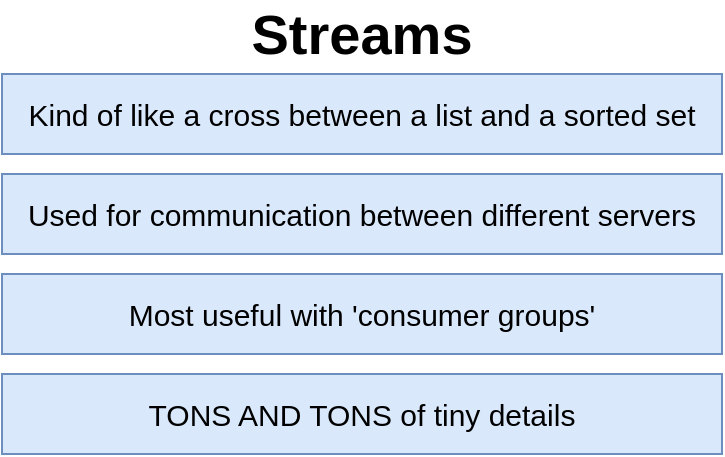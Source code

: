 <mxfile version="13.3.7" type="device" pages="19"><diagram id="DFx7OhQpH3V0Iw7e9qlK" name="01 - stream"><mxGraphModel dx="471" dy="290" grid="1" gridSize="10" guides="1" tooltips="1" connect="1" arrows="1" fold="1" page="1" pageScale="1" pageWidth="1920" pageHeight="1200" math="0" shadow="0"><root><mxCell id="0"/><mxCell id="1" parent="0"/><mxCell id="7MGgAhZwIVkOpruq8SCJ-1" value="Used for communication between different servers" style="rounded=0;whiteSpace=wrap;html=1;fillColor=#dae8fc;strokeColor=#6c8ebf;fontSize=15;" vertex="1" parent="1"><mxGeometry x="680" y="500" width="360" height="40" as="geometry"/></mxCell><mxCell id="7MGgAhZwIVkOpruq8SCJ-2" value="Streams" style="text;html=1;strokeColor=none;fillColor=none;align=center;verticalAlign=middle;whiteSpace=wrap;rounded=0;fontSize=28;fontStyle=1" vertex="1" parent="1"><mxGeometry x="840" y="420" width="40" height="20" as="geometry"/></mxCell><mxCell id="7MGgAhZwIVkOpruq8SCJ-3" value="Kind of like a cross between a list and a sorted set" style="rounded=0;whiteSpace=wrap;html=1;fillColor=#dae8fc;strokeColor=#6c8ebf;fontSize=15;" vertex="1" parent="1"><mxGeometry x="680" y="450" width="360" height="40" as="geometry"/></mxCell><mxCell id="7MGgAhZwIVkOpruq8SCJ-4" value="Most useful with 'consumer groups'" style="rounded=0;whiteSpace=wrap;html=1;fillColor=#dae8fc;strokeColor=#6c8ebf;fontSize=15;" vertex="1" parent="1"><mxGeometry x="680" y="550" width="360" height="40" as="geometry"/></mxCell><mxCell id="7MGgAhZwIVkOpruq8SCJ-5" value="TONS AND TONS of tiny details" style="rounded=0;whiteSpace=wrap;html=1;fillColor=#dae8fc;strokeColor=#6c8ebf;fontSize=15;" vertex="1" parent="1"><mxGeometry x="680" y="600" width="360" height="40" as="geometry"/></mxCell></root></mxGraphModel></diagram><diagram id="JRPZY4G4vCdeVbUMLjfJ" name="04 - stream"><mxGraphModel dx="616" dy="380" grid="1" gridSize="10" guides="1" tooltips="1" connect="1" arrows="1" fold="1" page="1" pageScale="1" pageWidth="1920" pageHeight="1200" math="0" shadow="0"><root><mxCell id="ZZMI4LMeyUmxvnakF9dv-0"/><mxCell id="ZZMI4LMeyUmxvnakF9dv-1" parent="ZZMI4LMeyUmxvnakF9dv-0"/><mxCell id="4IyisHt3OSVP0yOeNi_o-1" style="edgeStyle=orthogonalEdgeStyle;rounded=0;orthogonalLoop=1;jettySize=auto;html=1;exitX=1;exitY=0.5;exitDx=0;exitDy=0;entryX=0;entryY=0.5;entryDx=0;entryDy=0;fontSize=13;" edge="1" parent="ZZMI4LMeyUmxvnakF9dv-1" source="QVZ3NS7_tmlnD-8I35Y1-0" target="Up7oktREAEl3CG893o4q-1"><mxGeometry relative="1" as="geometry"/></mxCell><mxCell id="QVZ3NS7_tmlnD-8I35Y1-0" value="Message Producer" style="rounded=0;whiteSpace=wrap;html=1;fontSize=18;fontStyle=1;fillColor=#dae8fc;strokeColor=#6c8ebf;" vertex="1" parent="ZZMI4LMeyUmxvnakF9dv-1"><mxGeometry x="750" y="455" width="90" height="140" as="geometry"/></mxCell><mxCell id="QVZ3NS7_tmlnD-8I35Y1-2" value="Message Consumer" style="rounded=0;whiteSpace=wrap;html=1;fontSize=18;fontStyle=1;fillColor=#dae8fc;strokeColor=#6c8ebf;" vertex="1" parent="ZZMI4LMeyUmxvnakF9dv-1"><mxGeometry x="1250" y="455" width="100" height="140" as="geometry"/></mxCell><mxCell id="Up7oktREAEl3CG893o4q-0" value="Redis" style="rounded=0;whiteSpace=wrap;html=1;fontSize=18;fontStyle=1;fillColor=#dae8fc;strokeColor=#6c8ebf;" vertex="1" parent="ZZMI4LMeyUmxvnakF9dv-1"><mxGeometry x="880" y="400" width="240" height="30" as="geometry"/></mxCell><mxCell id="4IyisHt3OSVP0yOeNi_o-2" style="edgeStyle=orthogonalEdgeStyle;rounded=0;orthogonalLoop=1;jettySize=auto;html=1;exitX=1;exitY=0.5;exitDx=0;exitDy=0;fontSize=13;" edge="1" parent="ZZMI4LMeyUmxvnakF9dv-1" source="Up7oktREAEl3CG893o4q-1" target="QVZ3NS7_tmlnD-8I35Y1-2"><mxGeometry relative="1" as="geometry"/></mxCell><mxCell id="Up7oktREAEl3CG893o4q-1" value="" style="rounded=0;whiteSpace=wrap;html=1;fontSize=18;fontStyle=1;fillColor=#dae8fc;strokeColor=#6c8ebf;" vertex="1" parent="ZZMI4LMeyUmxvnakF9dv-1"><mxGeometry x="880" y="430" width="240" height="190" as="geometry"/></mxCell><mxCell id="4IyisHt3OSVP0yOeNi_o-0" value="Stream" style="rounded=0;whiteSpace=wrap;html=1;fontSize=16;align=center;fillColor=#ffe6cc;strokeColor=#d79b00;fontStyle=1" vertex="1" parent="ZZMI4LMeyUmxvnakF9dv-1"><mxGeometry x="892.5" y="440" width="215" height="25" as="geometry"/></mxCell><mxCell id="4IyisHt3OSVP0yOeNi_o-12" value="" style="group" vertex="1" connectable="0" parent="ZZMI4LMeyUmxvnakF9dv-1"><mxGeometry x="1010" y="470" width="90" height="85" as="geometry"/></mxCell><mxCell id="4IyisHt3OSVP0yOeNi_o-10" value="" style="group" vertex="1" connectable="0" parent="4IyisHt3OSVP0yOeNi_o-12"><mxGeometry y="25" width="90" height="60" as="geometry"/></mxCell><mxCell id="4IyisHt3OSVP0yOeNi_o-4" value="Key" style="rounded=0;whiteSpace=wrap;html=1;fontSize=10;align=center;fontStyle=2;fillColor=#f5f5f5;strokeColor=#666666;fontColor=#333333;" vertex="1" parent="4IyisHt3OSVP0yOeNi_o-10"><mxGeometry width="40" height="20" as="geometry"/></mxCell><mxCell id="4IyisHt3OSVP0yOeNi_o-5" value="Value" style="rounded=0;whiteSpace=wrap;html=1;fontSize=10;align=center;fontStyle=2;fillColor=#f5f5f5;strokeColor=#666666;fontColor=#333333;" vertex="1" parent="4IyisHt3OSVP0yOeNi_o-10"><mxGeometry x="40" width="50" height="20" as="geometry"/></mxCell><mxCell id="4IyisHt3OSVP0yOeNi_o-6" value="color" style="rounded=0;whiteSpace=wrap;html=1;fontSize=12;align=center;fontStyle=0;" vertex="1" parent="4IyisHt3OSVP0yOeNi_o-10"><mxGeometry y="20" width="40" height="20" as="geometry"/></mxCell><mxCell id="4IyisHt3OSVP0yOeNi_o-7" value="red" style="rounded=0;whiteSpace=wrap;html=1;fontSize=12;align=center;fontStyle=0;" vertex="1" parent="4IyisHt3OSVP0yOeNi_o-10"><mxGeometry x="40" y="20" width="50" height="20" as="geometry"/></mxCell><mxCell id="4IyisHt3OSVP0yOeNi_o-8" value="size" style="rounded=0;whiteSpace=wrap;html=1;fontSize=12;align=center;fontStyle=0;" vertex="1" parent="4IyisHt3OSVP0yOeNi_o-10"><mxGeometry y="40" width="40" height="20" as="geometry"/></mxCell><mxCell id="4IyisHt3OSVP0yOeNi_o-9" value="medium" style="rounded=0;whiteSpace=wrap;html=1;fontSize=12;align=center;fontStyle=0;" vertex="1" parent="4IyisHt3OSVP0yOeNi_o-10"><mxGeometry x="40" y="40" width="50" height="20" as="geometry"/></mxCell><mxCell id="4IyisHt3OSVP0yOeNi_o-11" value="Message" style="rounded=0;whiteSpace=wrap;html=1;fontSize=12;align=center;fillColor=#e1d5e7;strokeColor=#9673a6;" vertex="1" parent="4IyisHt3OSVP0yOeNi_o-12"><mxGeometry width="90" height="25" as="geometry"/></mxCell><mxCell id="Wa6THJf_t01E-he7I7DJ-1" style="edgeStyle=orthogonalEdgeStyle;rounded=0;orthogonalLoop=1;jettySize=auto;html=1;exitX=1;exitY=0.5;exitDx=0;exitDy=0;fontSize=14;" edge="1" parent="ZZMI4LMeyUmxvnakF9dv-1" source="Wa6THJf_t01E-he7I7DJ-0" target="4IyisHt3OSVP0yOeNi_o-11"><mxGeometry relative="1" as="geometry"/></mxCell><mxCell id="Wa6THJf_t01E-he7I7DJ-0" value="1234567-0" style="rounded=0;whiteSpace=wrap;html=1;fontSize=14;align=center;" vertex="1" parent="ZZMI4LMeyUmxvnakF9dv-1"><mxGeometry x="900" y="483" width="70" height="47" as="geometry"/></mxCell><mxCell id="Wa6THJf_t01E-he7I7DJ-2" value="" style="group" vertex="1" connectable="0" parent="ZZMI4LMeyUmxvnakF9dv-1"><mxGeometry x="1250" y="558" width="90" height="85" as="geometry"/></mxCell><mxCell id="Wa6THJf_t01E-he7I7DJ-3" value="" style="group" vertex="1" connectable="0" parent="Wa6THJf_t01E-he7I7DJ-2"><mxGeometry y="25" width="90" height="60" as="geometry"/></mxCell><mxCell id="Wa6THJf_t01E-he7I7DJ-4" value="Key" style="rounded=0;whiteSpace=wrap;html=1;fontSize=10;align=center;fontStyle=2;fillColor=#f5f5f5;strokeColor=#666666;fontColor=#333333;" vertex="1" parent="Wa6THJf_t01E-he7I7DJ-3"><mxGeometry width="40" height="20" as="geometry"/></mxCell><mxCell id="Wa6THJf_t01E-he7I7DJ-5" value="Value" style="rounded=0;whiteSpace=wrap;html=1;fontSize=10;align=center;fontStyle=2;fillColor=#f5f5f5;strokeColor=#666666;fontColor=#333333;" vertex="1" parent="Wa6THJf_t01E-he7I7DJ-3"><mxGeometry x="40" width="50" height="20" as="geometry"/></mxCell><mxCell id="Wa6THJf_t01E-he7I7DJ-6" value="color" style="rounded=0;whiteSpace=wrap;html=1;fontSize=12;align=center;fontStyle=0;" vertex="1" parent="Wa6THJf_t01E-he7I7DJ-3"><mxGeometry y="20" width="40" height="20" as="geometry"/></mxCell><mxCell id="Wa6THJf_t01E-he7I7DJ-7" value="red" style="rounded=0;whiteSpace=wrap;html=1;fontSize=12;align=center;fontStyle=0;" vertex="1" parent="Wa6THJf_t01E-he7I7DJ-3"><mxGeometry x="40" y="20" width="50" height="20" as="geometry"/></mxCell><mxCell id="Wa6THJf_t01E-he7I7DJ-8" value="size" style="rounded=0;whiteSpace=wrap;html=1;fontSize=12;align=center;fontStyle=0;" vertex="1" parent="Wa6THJf_t01E-he7I7DJ-3"><mxGeometry y="40" width="40" height="20" as="geometry"/></mxCell><mxCell id="Wa6THJf_t01E-he7I7DJ-9" value="medium" style="rounded=0;whiteSpace=wrap;html=1;fontSize=12;align=center;fontStyle=0;" vertex="1" parent="Wa6THJf_t01E-he7I7DJ-3"><mxGeometry x="40" y="40" width="50" height="20" as="geometry"/></mxCell><mxCell id="Wa6THJf_t01E-he7I7DJ-10" value="Message" style="rounded=0;whiteSpace=wrap;html=1;fontSize=12;align=center;fillColor=#e1d5e7;strokeColor=#9673a6;" vertex="1" parent="Wa6THJf_t01E-he7I7DJ-2"><mxGeometry width="90" height="25" as="geometry"/></mxCell></root></mxGraphModel></diagram><diagram id="EvGDLuTY4heCv4UdqLPt" name="02 - worker"><mxGraphModel dx="565" dy="348" grid="1" gridSize="10" guides="1" tooltips="1" connect="1" arrows="1" fold="1" page="1" pageScale="1" pageWidth="1920" pageHeight="1200" math="0" shadow="0"><root><mxCell id="CVAnt2Tbfx4m283qIqtP-0"/><mxCell id="CVAnt2Tbfx4m283qIqtP-1" parent="CVAnt2Tbfx4m283qIqtP-0"/><mxCell id="CVAnt2Tbfx4m283qIqtP-2" value="Request" style="rounded=0;whiteSpace=wrap;html=1;fontSize=18;fillColor=#f5f5f5;strokeColor=#666666;fontColor=#333333;fontStyle=1" vertex="1" parent="CVAnt2Tbfx4m283qIqtP-1"><mxGeometry x="640" y="415" width="130" height="30" as="geometry"/></mxCell><mxCell id="CVAnt2Tbfx4m283qIqtP-3" value="Send an email to 'asdf@gmail.com'" style="rounded=0;whiteSpace=wrap;html=1;fontSize=15;fillColor=#f5f5f5;strokeColor=#666666;fontColor=#333333;fontStyle=0" vertex="1" parent="CVAnt2Tbfx4m283qIqtP-1"><mxGeometry x="640" y="445" width="130" height="70" as="geometry"/></mxCell><mxCell id="CVAnt2Tbfx4m283qIqtP-4" value="Server" style="rounded=0;whiteSpace=wrap;html=1;fontSize=18;fontStyle=1;fillColor=#dae8fc;strokeColor=#6c8ebf;" vertex="1" parent="CVAnt2Tbfx4m283qIqtP-1"><mxGeometry x="810" y="410" width="170" height="30" as="geometry"/></mxCell><mxCell id="CVAnt2Tbfx4m283qIqtP-5" value="" style="rounded=0;whiteSpace=wrap;html=1;fontSize=18;fontStyle=1;fillColor=#dae8fc;strokeColor=#6c8ebf;" vertex="1" parent="CVAnt2Tbfx4m283qIqtP-1"><mxGeometry x="810" y="440" width="170" height="190" as="geometry"/></mxCell><mxCell id="CVAnt2Tbfx4m283qIqtP-15" style="edgeStyle=orthogonalEdgeStyle;rounded=0;orthogonalLoop=1;jettySize=auto;html=1;exitX=0;exitY=0.75;exitDx=0;exitDy=0;fontSize=14;" edge="1" parent="CVAnt2Tbfx4m283qIqtP-1" source="CVAnt2Tbfx4m283qIqtP-7" target="CVAnt2Tbfx4m283qIqtP-11"><mxGeometry relative="1" as="geometry"/></mxCell><mxCell id="CVAnt2Tbfx4m283qIqtP-7" value="Third Party Email API" style="rounded=0;whiteSpace=wrap;html=1;fontSize=18;fontStyle=1;fillColor=#ffe6cc;strokeColor=#d79b00;" vertex="1" parent="CVAnt2Tbfx4m283qIqtP-1"><mxGeometry x="1020" y="460" width="140" height="130" as="geometry"/></mxCell><mxCell id="CVAnt2Tbfx4m283qIqtP-10" style="edgeStyle=orthogonalEdgeStyle;rounded=0;orthogonalLoop=1;jettySize=auto;html=1;exitX=1;exitY=0.5;exitDx=0;exitDy=0;entryX=0;entryY=0.25;entryDx=0;entryDy=0;fontSize=14;" edge="1" parent="CVAnt2Tbfx4m283qIqtP-1" source="CVAnt2Tbfx4m283qIqtP-8" target="CVAnt2Tbfx4m283qIqtP-7"><mxGeometry relative="1" as="geometry"/></mxCell><mxCell id="CVAnt2Tbfx4m283qIqtP-12" style="edgeStyle=orthogonalEdgeStyle;rounded=0;orthogonalLoop=1;jettySize=auto;html=1;exitX=0.25;exitY=1;exitDx=0;exitDy=0;entryX=0.25;entryY=0;entryDx=0;entryDy=0;fontSize=14;" edge="1" parent="CVAnt2Tbfx4m283qIqtP-1" source="CVAnt2Tbfx4m283qIqtP-8" target="CVAnt2Tbfx4m283qIqtP-11"><mxGeometry relative="1" as="geometry"/></mxCell><mxCell id="CVAnt2Tbfx4m283qIqtP-8" value="I need to make a request to send this email..." style="rounded=0;whiteSpace=wrap;html=1;fontSize=14;fontStyle=0" vertex="1" parent="CVAnt2Tbfx4m283qIqtP-1"><mxGeometry x="820" y="450" width="150" height="60" as="geometry"/></mxCell><mxCell id="b8l26J7NrACA94uC4G0n-0" style="edgeStyle=orthogonalEdgeStyle;rounded=0;orthogonalLoop=1;jettySize=auto;html=1;exitX=0;exitY=0.5;exitDx=0;exitDy=0;entryX=1;entryY=0.75;entryDx=0;entryDy=0;fontSize=13;" edge="1" parent="CVAnt2Tbfx4m283qIqtP-1" source="CVAnt2Tbfx4m283qIqtP-11" target="CVAnt2Tbfx4m283qIqtP-3"><mxGeometry relative="1" as="geometry"/></mxCell><mxCell id="CVAnt2Tbfx4m283qIqtP-11" value="Finally done!&amp;nbsp; Respond to original request" style="rounded=0;whiteSpace=wrap;html=1;fontSize=14;fontStyle=0" vertex="1" parent="CVAnt2Tbfx4m283qIqtP-1"><mxGeometry x="820" y="560" width="150" height="60" as="geometry"/></mxCell><mxCell id="CVAnt2Tbfx4m283qIqtP-13" value="Time passing..." style="text;html=1;strokeColor=none;fillColor=none;align=left;verticalAlign=middle;whiteSpace=wrap;rounded=0;fontSize=14;fontStyle=2" vertex="1" parent="CVAnt2Tbfx4m283qIqtP-1"><mxGeometry x="866" y="520" width="40" height="20" as="geometry"/></mxCell><mxCell id="CVAnt2Tbfx4m283qIqtP-14" style="edgeStyle=orthogonalEdgeStyle;rounded=0;orthogonalLoop=1;jettySize=auto;html=1;exitX=1;exitY=0.5;exitDx=0;exitDy=0;fontSize=14;" edge="1" parent="CVAnt2Tbfx4m283qIqtP-1" source="CVAnt2Tbfx4m283qIqtP-3" target="CVAnt2Tbfx4m283qIqtP-8"><mxGeometry relative="1" as="geometry"/></mxCell></root></mxGraphModel></diagram><diagram id="Xl729_o5wRP6KkknEPae" name="05 - stream"><mxGraphModel dx="471" dy="290" grid="1" gridSize="10" guides="1" tooltips="1" connect="1" arrows="1" fold="1" page="1" pageScale="1" pageWidth="1920" pageHeight="1200" math="0" shadow="0"><root><mxCell id="nEB_ujoWqVb3cPxgh6gz-0"/><mxCell id="nEB_ujoWqVb3cPxgh6gz-1" parent="nEB_ujoWqVb3cPxgh6gz-0"/><mxCell id="nEB_ujoWqVb3cPxgh6gz-2" value="XADD" style="rounded=0;whiteSpace=wrap;html=1;fontSize=18;fillColor=#dae8fc;strokeColor=#6c8ebf;fontStyle=1" vertex="1" parent="nEB_ujoWqVb3cPxgh6gz-1"><mxGeometry x="670" y="558.94" width="120" height="30" as="geometry"/></mxCell><mxCell id="nEB_ujoWqVb3cPxgh6gz-3" value="fruits" style="rounded=0;whiteSpace=wrap;html=1;fontSize=16;fillColor=#dae8fc;strokeColor=#6c8ebf;" vertex="1" parent="nEB_ujoWqVb3cPxgh6gz-1"><mxGeometry x="710" y="588.94" width="140" height="40" as="geometry"/></mxCell><mxCell id="nEB_ujoWqVb3cPxgh6gz-4" value="*" style="rounded=0;whiteSpace=wrap;html=1;fontSize=16;fillColor=#dae8fc;strokeColor=#6c8ebf;" vertex="1" parent="nEB_ujoWqVb3cPxgh6gz-1"><mxGeometry x="710" y="628.94" width="140" height="40" as="geometry"/></mxCell><mxCell id="nEB_ujoWqVb3cPxgh6gz-5" style="edgeStyle=orthogonalEdgeStyle;rounded=0;orthogonalLoop=1;jettySize=auto;html=1;exitX=1;exitY=0.5;exitDx=0;exitDy=0;fontSize=12;" edge="1" parent="nEB_ujoWqVb3cPxgh6gz-1"><mxGeometry relative="1" as="geometry"><mxPoint x="890" y="608.94" as="targetPoint"/><mxPoint x="850" y="608.94" as="sourcePoint"/></mxGeometry></mxCell><mxCell id="nEB_ujoWqVb3cPxgh6gz-6" value="Where the stream is stored" style="rounded=0;whiteSpace=wrap;html=1;fontSize=12;fillColor=#f5f5f5;strokeColor=#666666;fontColor=#333333;" vertex="1" parent="nEB_ujoWqVb3cPxgh6gz-1"><mxGeometry x="890" y="588.94" width="160" height="40" as="geometry"/></mxCell><mxCell id="nEB_ujoWqVb3cPxgh6gz-7" style="edgeStyle=orthogonalEdgeStyle;rounded=0;orthogonalLoop=1;jettySize=auto;html=1;exitX=1;exitY=0.5;exitDx=0;exitDy=0;fontSize=12;" edge="1" parent="nEB_ujoWqVb3cPxgh6gz-1"><mxGeometry relative="1" as="geometry"><mxPoint x="890" y="648.94" as="targetPoint"/><mxPoint x="850" y="648.94" as="sourcePoint"/></mxGeometry></mxCell><mxCell id="nEB_ujoWqVb3cPxgh6gz-8" value="Have Redis generate an ID for us (a unix timestamp)" style="rounded=0;whiteSpace=wrap;html=1;fontSize=12;fillColor=#f5f5f5;strokeColor=#666666;fontColor=#333333;" vertex="1" parent="nEB_ujoWqVb3cPxgh6gz-1"><mxGeometry x="890" y="628.94" width="160" height="40" as="geometry"/></mxCell><mxCell id="nEB_ujoWqVb3cPxgh6gz-9" value="Add a new message to a stream" style="rounded=0;whiteSpace=wrap;html=1;fontSize=14;align=center;fillColor=#f8cecc;strokeColor=#b85450;" vertex="1" parent="nEB_ujoWqVb3cPxgh6gz-1"><mxGeometry x="805" y="528.94" width="230" height="40" as="geometry"/></mxCell><mxCell id="nEB_ujoWqVb3cPxgh6gz-10" value="name" style="rounded=0;whiteSpace=wrap;html=1;fontSize=16;fillColor=#dae8fc;strokeColor=#6c8ebf;" vertex="1" parent="nEB_ujoWqVb3cPxgh6gz-1"><mxGeometry x="710" y="668.94" width="140" height="31.06" as="geometry"/></mxCell><mxCell id="nEB_ujoWqVb3cPxgh6gz-11" style="edgeStyle=orthogonalEdgeStyle;rounded=0;orthogonalLoop=1;jettySize=auto;html=1;exitX=1;exitY=0.5;exitDx=0;exitDy=0;fontSize=12;" edge="1" parent="nEB_ujoWqVb3cPxgh6gz-1"><mxGeometry relative="1" as="geometry"><mxPoint x="890" y="688.94" as="targetPoint"/><mxPoint x="850" y="688.94" as="sourcePoint"/></mxGeometry></mxCell><mxCell id="nEB_ujoWqVb3cPxgh6gz-12" value="Key to add to the hash for this message" style="rounded=0;whiteSpace=wrap;html=1;fontSize=12;fillColor=#f5f5f5;strokeColor=#666666;fontColor=#333333;" vertex="1" parent="nEB_ujoWqVb3cPxgh6gz-1"><mxGeometry x="890" y="668.94" width="160" height="31.06" as="geometry"/></mxCell><mxCell id="nEB_ujoWqVb3cPxgh6gz-16" style="edgeStyle=orthogonalEdgeStyle;rounded=0;orthogonalLoop=1;jettySize=auto;html=1;exitX=1;exitY=0.5;exitDx=0;exitDy=0;entryX=0;entryY=0.5;entryDx=0;entryDy=0;fontSize=14;" edge="1" parent="nEB_ujoWqVb3cPxgh6gz-1" source="nEB_ujoWqVb3cPxgh6gz-13" target="nEB_ujoWqVb3cPxgh6gz-15"><mxGeometry relative="1" as="geometry"/></mxCell><mxCell id="nEB_ujoWqVb3cPxgh6gz-13" value="strawberry" style="rounded=0;whiteSpace=wrap;html=1;fontSize=16;fillColor=#dae8fc;strokeColor=#6c8ebf;" vertex="1" parent="nEB_ujoWqVb3cPxgh6gz-1"><mxGeometry x="710" y="700" width="140" height="30" as="geometry"/></mxCell><mxCell id="nEB_ujoWqVb3cPxgh6gz-15" value="Value to add to the hash for this message" style="rounded=0;whiteSpace=wrap;html=1;fontSize=12;fillColor=#f5f5f5;strokeColor=#666666;fontColor=#333333;" vertex="1" parent="nEB_ujoWqVb3cPxgh6gz-1"><mxGeometry x="890" y="700" width="160" height="30" as="geometry"/></mxCell><mxCell id="nEB_ujoWqVb3cPxgh6gz-17" value="color" style="rounded=0;whiteSpace=wrap;html=1;fontSize=16;fillColor=#dae8fc;strokeColor=#6c8ebf;" vertex="1" parent="nEB_ujoWqVb3cPxgh6gz-1"><mxGeometry x="710" y="730" width="140" height="31.06" as="geometry"/></mxCell><mxCell id="nEB_ujoWqVb3cPxgh6gz-18" style="edgeStyle=orthogonalEdgeStyle;rounded=0;orthogonalLoop=1;jettySize=auto;html=1;exitX=1;exitY=0.5;exitDx=0;exitDy=0;fontSize=12;" edge="1" parent="nEB_ujoWqVb3cPxgh6gz-1"><mxGeometry relative="1" as="geometry"><mxPoint x="890" y="750" as="targetPoint"/><mxPoint x="850" y="750" as="sourcePoint"/></mxGeometry></mxCell><mxCell id="nEB_ujoWqVb3cPxgh6gz-19" value="Key to add to the hash for this message" style="rounded=0;whiteSpace=wrap;html=1;fontSize=12;fillColor=#f5f5f5;strokeColor=#666666;fontColor=#333333;" vertex="1" parent="nEB_ujoWqVb3cPxgh6gz-1"><mxGeometry x="890" y="730" width="160" height="31.06" as="geometry"/></mxCell><mxCell id="nEB_ujoWqVb3cPxgh6gz-20" style="edgeStyle=orthogonalEdgeStyle;rounded=0;orthogonalLoop=1;jettySize=auto;html=1;exitX=1;exitY=0.5;exitDx=0;exitDy=0;entryX=0;entryY=0.5;entryDx=0;entryDy=0;fontSize=14;" edge="1" parent="nEB_ujoWqVb3cPxgh6gz-1" source="nEB_ujoWqVb3cPxgh6gz-21" target="nEB_ujoWqVb3cPxgh6gz-22"><mxGeometry relative="1" as="geometry"/></mxCell><mxCell id="nEB_ujoWqVb3cPxgh6gz-21" value="red" style="rounded=0;whiteSpace=wrap;html=1;fontSize=16;fillColor=#dae8fc;strokeColor=#6c8ebf;" vertex="1" parent="nEB_ujoWqVb3cPxgh6gz-1"><mxGeometry x="710" y="761.06" width="140" height="30" as="geometry"/></mxCell><mxCell id="nEB_ujoWqVb3cPxgh6gz-22" value="Value to add to the hash for this message" style="rounded=0;whiteSpace=wrap;html=1;fontSize=12;fillColor=#f5f5f5;strokeColor=#666666;fontColor=#333333;" vertex="1" parent="nEB_ujoWqVb3cPxgh6gz-1"><mxGeometry x="890" y="761.06" width="160" height="30" as="geometry"/></mxCell></root></mxGraphModel></diagram><diagram id="wjGezqgK2AiwMZtswMHK" name="06 - stream"><mxGraphModel dx="529" dy="327" grid="1" gridSize="10" guides="1" tooltips="1" connect="1" arrows="1" fold="1" page="1" pageScale="1" pageWidth="1920" pageHeight="1200" math="0" shadow="0"><root><mxCell id="PIzQHn6JlAsI-qWsjVQt-0"/><mxCell id="PIzQHn6JlAsI-qWsjVQt-1" parent="PIzQHn6JlAsI-qWsjVQt-0"/><mxCell id="PIzQHn6JlAsI-qWsjVQt-2" style="edgeStyle=orthogonalEdgeStyle;rounded=0;orthogonalLoop=1;jettySize=auto;html=1;exitX=1;exitY=0.5;exitDx=0;exitDy=0;entryX=0;entryY=0.5;entryDx=0;entryDy=0;fontSize=13;" edge="1" parent="PIzQHn6JlAsI-qWsjVQt-1" source="PIzQHn6JlAsI-qWsjVQt-3" target="PIzQHn6JlAsI-qWsjVQt-5"><mxGeometry relative="1" as="geometry"/></mxCell><mxCell id="PIzQHn6JlAsI-qWsjVQt-3" value="Message Producer" style="rounded=0;whiteSpace=wrap;html=1;fontSize=18;fontStyle=1;fillColor=#dae8fc;strokeColor=#6c8ebf;" vertex="1" parent="PIzQHn6JlAsI-qWsjVQt-1"><mxGeometry x="680" y="455" width="90" height="140" as="geometry"/></mxCell><mxCell id="PIzQHn6JlAsI-qWsjVQt-4" value="Redis" style="rounded=0;whiteSpace=wrap;html=1;fontSize=18;fontStyle=1;fillColor=#dae8fc;strokeColor=#6c8ebf;" vertex="1" parent="PIzQHn6JlAsI-qWsjVQt-1"><mxGeometry x="880" y="400" width="240" height="30" as="geometry"/></mxCell><mxCell id="PIzQHn6JlAsI-qWsjVQt-5" value="" style="rounded=0;whiteSpace=wrap;html=1;fontSize=18;fontStyle=1;fillColor=#dae8fc;strokeColor=#6c8ebf;" vertex="1" parent="PIzQHn6JlAsI-qWsjVQt-1"><mxGeometry x="880" y="430" width="240" height="190" as="geometry"/></mxCell><mxCell id="PIzQHn6JlAsI-qWsjVQt-6" value="Stream" style="rounded=0;whiteSpace=wrap;html=1;fontSize=16;align=center;fillColor=#ffe6cc;strokeColor=#d79b00;fontStyle=1" vertex="1" parent="PIzQHn6JlAsI-qWsjVQt-1"><mxGeometry x="892.5" y="440" width="215" height="25" as="geometry"/></mxCell><mxCell id="k5PSWQ8aysQEAA4prAWJ-19" style="edgeStyle=orthogonalEdgeStyle;rounded=0;orthogonalLoop=1;jettySize=auto;html=1;exitX=1;exitY=0.5;exitDx=0;exitDy=0;fontSize=14;" edge="1" parent="PIzQHn6JlAsI-qWsjVQt-1" source="PIzQHn6JlAsI-qWsjVQt-17" target="k5PSWQ8aysQEAA4prAWJ-9"><mxGeometry relative="1" as="geometry"/></mxCell><mxCell id="PIzQHn6JlAsI-qWsjVQt-17" value="1234567-0" style="rounded=0;whiteSpace=wrap;html=1;fontSize=14;align=center;" vertex="1" parent="PIzQHn6JlAsI-qWsjVQt-1"><mxGeometry x="892.5" y="480" width="77.5" height="37" as="geometry"/></mxCell><mxCell id="PIzQHn6JlAsI-qWsjVQt-18" value="" style="group" vertex="1" connectable="0" parent="PIzQHn6JlAsI-qWsjVQt-1"><mxGeometry x="1020" y="570" width="90" height="85" as="geometry"/></mxCell><mxCell id="PIzQHn6JlAsI-qWsjVQt-19" value="" style="group" vertex="1" connectable="0" parent="PIzQHn6JlAsI-qWsjVQt-18"><mxGeometry y="25" width="90" height="60" as="geometry"/></mxCell><mxCell id="PIzQHn6JlAsI-qWsjVQt-20" value="Key" style="rounded=0;whiteSpace=wrap;html=1;fontSize=10;align=center;fontStyle=2;fillColor=#f5f5f5;strokeColor=#666666;fontColor=#333333;" vertex="1" parent="PIzQHn6JlAsI-qWsjVQt-19"><mxGeometry width="40" height="20" as="geometry"/></mxCell><mxCell id="PIzQHn6JlAsI-qWsjVQt-21" value="Value" style="rounded=0;whiteSpace=wrap;html=1;fontSize=10;align=center;fontStyle=2;fillColor=#f5f5f5;strokeColor=#666666;fontColor=#333333;" vertex="1" parent="PIzQHn6JlAsI-qWsjVQt-19"><mxGeometry x="40" width="50" height="20" as="geometry"/></mxCell><mxCell id="PIzQHn6JlAsI-qWsjVQt-22" value="color" style="rounded=0;whiteSpace=wrap;html=1;fontSize=12;align=center;fontStyle=0;" vertex="1" parent="PIzQHn6JlAsI-qWsjVQt-19"><mxGeometry y="20" width="40" height="20" as="geometry"/></mxCell><mxCell id="PIzQHn6JlAsI-qWsjVQt-23" value="red" style="rounded=0;whiteSpace=wrap;html=1;fontSize=12;align=center;fontStyle=0;" vertex="1" parent="PIzQHn6JlAsI-qWsjVQt-19"><mxGeometry x="40" y="20" width="50" height="20" as="geometry"/></mxCell><mxCell id="PIzQHn6JlAsI-qWsjVQt-24" value="name" style="rounded=0;whiteSpace=wrap;html=1;fontSize=12;align=center;fontStyle=0;" vertex="1" parent="PIzQHn6JlAsI-qWsjVQt-19"><mxGeometry y="40" width="40" height="20" as="geometry"/></mxCell><mxCell id="PIzQHn6JlAsI-qWsjVQt-25" value="&lt;font style=&quot;font-size: 9px&quot;&gt;strawberry&lt;/font&gt;" style="rounded=0;whiteSpace=wrap;html=1;fontSize=12;align=center;fontStyle=0;" vertex="1" parent="PIzQHn6JlAsI-qWsjVQt-19"><mxGeometry x="40" y="40" width="50" height="20" as="geometry"/></mxCell><mxCell id="PIzQHn6JlAsI-qWsjVQt-26" value="Message" style="rounded=0;whiteSpace=wrap;html=1;fontSize=12;align=center;fillColor=#e1d5e7;strokeColor=#9673a6;" vertex="1" parent="PIzQHn6JlAsI-qWsjVQt-18"><mxGeometry width="90" height="25" as="geometry"/></mxCell><mxCell id="k5PSWQ8aysQEAA4prAWJ-1" value="" style="group" vertex="1" connectable="0" parent="PIzQHn6JlAsI-qWsjVQt-1"><mxGeometry x="1020" y="480" width="90" height="85" as="geometry"/></mxCell><mxCell id="k5PSWQ8aysQEAA4prAWJ-2" value="" style="group" vertex="1" connectable="0" parent="k5PSWQ8aysQEAA4prAWJ-1"><mxGeometry y="25" width="90" height="60" as="geometry"/></mxCell><mxCell id="k5PSWQ8aysQEAA4prAWJ-3" value="Key" style="rounded=0;whiteSpace=wrap;html=1;fontSize=10;align=center;fontStyle=2;fillColor=#f5f5f5;strokeColor=#666666;fontColor=#333333;" vertex="1" parent="k5PSWQ8aysQEAA4prAWJ-2"><mxGeometry width="40" height="20" as="geometry"/></mxCell><mxCell id="k5PSWQ8aysQEAA4prAWJ-4" value="Value" style="rounded=0;whiteSpace=wrap;html=1;fontSize=10;align=center;fontStyle=2;fillColor=#f5f5f5;strokeColor=#666666;fontColor=#333333;" vertex="1" parent="k5PSWQ8aysQEAA4prAWJ-2"><mxGeometry x="40" width="50" height="20" as="geometry"/></mxCell><mxCell id="k5PSWQ8aysQEAA4prAWJ-5" value="color" style="rounded=0;whiteSpace=wrap;html=1;fontSize=12;align=center;fontStyle=0;" vertex="1" parent="k5PSWQ8aysQEAA4prAWJ-2"><mxGeometry y="20" width="40" height="20" as="geometry"/></mxCell><mxCell id="k5PSWQ8aysQEAA4prAWJ-6" value="red" style="rounded=0;whiteSpace=wrap;html=1;fontSize=12;align=center;fontStyle=0;" vertex="1" parent="k5PSWQ8aysQEAA4prAWJ-2"><mxGeometry x="40" y="20" width="50" height="20" as="geometry"/></mxCell><mxCell id="k5PSWQ8aysQEAA4prAWJ-7" value="name" style="rounded=0;whiteSpace=wrap;html=1;fontSize=12;align=center;fontStyle=0;" vertex="1" parent="k5PSWQ8aysQEAA4prAWJ-2"><mxGeometry y="40" width="40" height="20" as="geometry"/></mxCell><mxCell id="k5PSWQ8aysQEAA4prAWJ-8" value="&lt;font style=&quot;font-size: 9px&quot;&gt;strawberry&lt;/font&gt;" style="rounded=0;whiteSpace=wrap;html=1;fontSize=12;align=center;fontStyle=0;" vertex="1" parent="k5PSWQ8aysQEAA4prAWJ-2"><mxGeometry x="40" y="40" width="50" height="20" as="geometry"/></mxCell><mxCell id="k5PSWQ8aysQEAA4prAWJ-9" value="Message" style="rounded=0;whiteSpace=wrap;html=1;fontSize=12;align=center;fillColor=#e1d5e7;strokeColor=#9673a6;" vertex="1" parent="k5PSWQ8aysQEAA4prAWJ-1"><mxGeometry width="90" height="25" as="geometry"/></mxCell><mxCell id="k5PSWQ8aysQEAA4prAWJ-22" style="edgeStyle=orthogonalEdgeStyle;rounded=0;orthogonalLoop=1;jettySize=auto;html=1;exitX=1;exitY=0.5;exitDx=0;exitDy=0;fontSize=14;" edge="1" parent="PIzQHn6JlAsI-qWsjVQt-1" source="k5PSWQ8aysQEAA4prAWJ-21" target="PIzQHn6JlAsI-qWsjVQt-26"><mxGeometry relative="1" as="geometry"/></mxCell><mxCell id="k5PSWQ8aysQEAA4prAWJ-21" value="1234567-1" style="rounded=0;whiteSpace=wrap;html=1;fontSize=14;align=center;" vertex="1" parent="PIzQHn6JlAsI-qWsjVQt-1"><mxGeometry x="892.5" y="565" width="77.5" height="37" as="geometry"/></mxCell></root></mxGraphModel></diagram><diagram name="07 - read" id="Hy_-COdLfbyQNViHC6ps"><mxGraphModel dx="639" dy="394" grid="1" gridSize="10" guides="1" tooltips="1" connect="1" arrows="1" fold="1" page="1" pageScale="1" pageWidth="1920" pageHeight="1200" math="0" shadow="0"><root><mxCell id="H9ZaeTRlkCp1uGaMBU_n-0"/><mxCell id="H9ZaeTRlkCp1uGaMBU_n-1" parent="H9ZaeTRlkCp1uGaMBU_n-0"/><mxCell id="H9ZaeTRlkCp1uGaMBU_n-2" style="edgeStyle=orthogonalEdgeStyle;rounded=0;orthogonalLoop=1;jettySize=auto;html=1;exitX=1;exitY=0.5;exitDx=0;exitDy=0;entryX=0;entryY=0.5;entryDx=0;entryDy=0;fontSize=13;" edge="1" parent="H9ZaeTRlkCp1uGaMBU_n-1" source="H9ZaeTRlkCp1uGaMBU_n-3" target="H9ZaeTRlkCp1uGaMBU_n-5"><mxGeometry relative="1" as="geometry"/></mxCell><mxCell id="H9ZaeTRlkCp1uGaMBU_n-3" value="Message Producer" style="rounded=0;whiteSpace=wrap;html=1;fontSize=18;fontStyle=1;fillColor=#dae8fc;strokeColor=#6c8ebf;" vertex="1" parent="H9ZaeTRlkCp1uGaMBU_n-1"><mxGeometry x="750" y="480" width="90" height="140" as="geometry"/></mxCell><mxCell id="H9ZaeTRlkCp1uGaMBU_n-4" value="Redis" style="rounded=0;whiteSpace=wrap;html=1;fontSize=18;fontStyle=1;fillColor=#dae8fc;strokeColor=#6c8ebf;" vertex="1" parent="H9ZaeTRlkCp1uGaMBU_n-1"><mxGeometry x="880" y="400" width="240" height="30" as="geometry"/></mxCell><mxCell id="H9ZaeTRlkCp1uGaMBU_n-30" style="edgeStyle=orthogonalEdgeStyle;rounded=0;orthogonalLoop=1;jettySize=auto;html=1;exitX=1;exitY=0.5;exitDx=0;exitDy=0;fontSize=14;" edge="1" parent="H9ZaeTRlkCp1uGaMBU_n-1" source="H9ZaeTRlkCp1uGaMBU_n-5" target="H9ZaeTRlkCp1uGaMBU_n-29"><mxGeometry relative="1" as="geometry"/></mxCell><mxCell id="H9ZaeTRlkCp1uGaMBU_n-5" value="" style="rounded=0;whiteSpace=wrap;html=1;fontSize=18;fontStyle=1;fillColor=#dae8fc;strokeColor=#6c8ebf;" vertex="1" parent="H9ZaeTRlkCp1uGaMBU_n-1"><mxGeometry x="880" y="430" width="240" height="240" as="geometry"/></mxCell><mxCell id="H9ZaeTRlkCp1uGaMBU_n-6" value="Stream" style="rounded=0;whiteSpace=wrap;html=1;fontSize=16;align=center;fillColor=#ffe6cc;strokeColor=#d79b00;fontStyle=1" vertex="1" parent="H9ZaeTRlkCp1uGaMBU_n-1"><mxGeometry x="892.5" y="440" width="215" height="25" as="geometry"/></mxCell><mxCell id="H9ZaeTRlkCp1uGaMBU_n-7" style="edgeStyle=orthogonalEdgeStyle;rounded=0;orthogonalLoop=1;jettySize=auto;html=1;exitX=1;exitY=0.5;exitDx=0;exitDy=0;fontSize=14;" edge="1" parent="H9ZaeTRlkCp1uGaMBU_n-1" source="H9ZaeTRlkCp1uGaMBU_n-8" target="H9ZaeTRlkCp1uGaMBU_n-26"><mxGeometry relative="1" as="geometry"/></mxCell><mxCell id="H9ZaeTRlkCp1uGaMBU_n-8" value="1234567-0" style="rounded=0;whiteSpace=wrap;html=1;fontSize=14;align=center;" vertex="1" parent="H9ZaeTRlkCp1uGaMBU_n-1"><mxGeometry x="892.5" y="477.5" width="77.5" height="30" as="geometry"/></mxCell><mxCell id="H9ZaeTRlkCp1uGaMBU_n-18" value="" style="group" vertex="1" connectable="0" parent="H9ZaeTRlkCp1uGaMBU_n-1"><mxGeometry x="1020" y="480" width="90" height="85" as="geometry"/></mxCell><mxCell id="H9ZaeTRlkCp1uGaMBU_n-19" value="" style="group" vertex="1" connectable="0" parent="H9ZaeTRlkCp1uGaMBU_n-18"><mxGeometry y="25" width="90" height="60" as="geometry"/></mxCell><mxCell id="H9ZaeTRlkCp1uGaMBU_n-20" value="Key" style="rounded=0;whiteSpace=wrap;html=1;fontSize=10;align=center;fontStyle=2;fillColor=#f5f5f5;strokeColor=#666666;fontColor=#333333;" vertex="1" parent="H9ZaeTRlkCp1uGaMBU_n-19"><mxGeometry width="40" height="20" as="geometry"/></mxCell><mxCell id="H9ZaeTRlkCp1uGaMBU_n-21" value="Value" style="rounded=0;whiteSpace=wrap;html=1;fontSize=10;align=center;fontStyle=2;fillColor=#f5f5f5;strokeColor=#666666;fontColor=#333333;" vertex="1" parent="H9ZaeTRlkCp1uGaMBU_n-19"><mxGeometry x="40" width="50" height="20" as="geometry"/></mxCell><mxCell id="H9ZaeTRlkCp1uGaMBU_n-22" value="color" style="rounded=0;whiteSpace=wrap;html=1;fontSize=12;align=center;fontStyle=0;" vertex="1" parent="H9ZaeTRlkCp1uGaMBU_n-19"><mxGeometry y="20" width="40" height="20" as="geometry"/></mxCell><mxCell id="H9ZaeTRlkCp1uGaMBU_n-23" value="red" style="rounded=0;whiteSpace=wrap;html=1;fontSize=12;align=center;fontStyle=0;" vertex="1" parent="H9ZaeTRlkCp1uGaMBU_n-19"><mxGeometry x="40" y="20" width="50" height="20" as="geometry"/></mxCell><mxCell id="H9ZaeTRlkCp1uGaMBU_n-24" value="name" style="rounded=0;whiteSpace=wrap;html=1;fontSize=12;align=center;fontStyle=0;" vertex="1" parent="H9ZaeTRlkCp1uGaMBU_n-19"><mxGeometry y="40" width="40" height="20" as="geometry"/></mxCell><mxCell id="H9ZaeTRlkCp1uGaMBU_n-25" value="&lt;font style=&quot;font-size: 9px&quot;&gt;strawberry&lt;/font&gt;" style="rounded=0;whiteSpace=wrap;html=1;fontSize=12;align=center;fontStyle=0;" vertex="1" parent="H9ZaeTRlkCp1uGaMBU_n-19"><mxGeometry x="40" y="40" width="50" height="20" as="geometry"/></mxCell><mxCell id="H9ZaeTRlkCp1uGaMBU_n-26" value="Message" style="rounded=0;whiteSpace=wrap;html=1;fontSize=12;align=center;fillColor=#e1d5e7;strokeColor=#9673a6;" vertex="1" parent="H9ZaeTRlkCp1uGaMBU_n-18"><mxGeometry width="90" height="25" as="geometry"/></mxCell><mxCell id="H9ZaeTRlkCp1uGaMBU_n-29" value="Message Consumer" style="rounded=0;whiteSpace=wrap;html=1;fontSize=18;fontStyle=1;fillColor=#dae8fc;strokeColor=#6c8ebf;" vertex="1" parent="H9ZaeTRlkCp1uGaMBU_n-1"><mxGeometry x="1250" y="480" width="90" height="140" as="geometry"/></mxCell><mxCell id="xqw6AN5tA5zJWVoyl2o0-0" value="" style="group" vertex="1" connectable="0" parent="H9ZaeTRlkCp1uGaMBU_n-1"><mxGeometry x="1260" y="580" width="90" height="85" as="geometry"/></mxCell><mxCell id="xqw6AN5tA5zJWVoyl2o0-1" value="" style="group" vertex="1" connectable="0" parent="xqw6AN5tA5zJWVoyl2o0-0"><mxGeometry y="25" width="90" height="60" as="geometry"/></mxCell><mxCell id="xqw6AN5tA5zJWVoyl2o0-2" value="Key" style="rounded=0;whiteSpace=wrap;html=1;fontSize=10;align=center;fontStyle=2;fillColor=#f5f5f5;strokeColor=#666666;fontColor=#333333;" vertex="1" parent="xqw6AN5tA5zJWVoyl2o0-1"><mxGeometry width="40" height="20" as="geometry"/></mxCell><mxCell id="xqw6AN5tA5zJWVoyl2o0-3" value="Value" style="rounded=0;whiteSpace=wrap;html=1;fontSize=10;align=center;fontStyle=2;fillColor=#f5f5f5;strokeColor=#666666;fontColor=#333333;" vertex="1" parent="xqw6AN5tA5zJWVoyl2o0-1"><mxGeometry x="40" width="50" height="20" as="geometry"/></mxCell><mxCell id="xqw6AN5tA5zJWVoyl2o0-4" value="color" style="rounded=0;whiteSpace=wrap;html=1;fontSize=12;align=center;fontStyle=0;" vertex="1" parent="xqw6AN5tA5zJWVoyl2o0-1"><mxGeometry y="20" width="40" height="20" as="geometry"/></mxCell><mxCell id="xqw6AN5tA5zJWVoyl2o0-5" value="red" style="rounded=0;whiteSpace=wrap;html=1;fontSize=12;align=center;fontStyle=0;" vertex="1" parent="xqw6AN5tA5zJWVoyl2o0-1"><mxGeometry x="40" y="20" width="50" height="20" as="geometry"/></mxCell><mxCell id="xqw6AN5tA5zJWVoyl2o0-6" value="name" style="rounded=0;whiteSpace=wrap;html=1;fontSize=12;align=center;fontStyle=0;" vertex="1" parent="xqw6AN5tA5zJWVoyl2o0-1"><mxGeometry y="40" width="40" height="20" as="geometry"/></mxCell><mxCell id="xqw6AN5tA5zJWVoyl2o0-7" value="&lt;font style=&quot;font-size: 9px&quot;&gt;strawberry&lt;/font&gt;" style="rounded=0;whiteSpace=wrap;html=1;fontSize=12;align=center;fontStyle=0;" vertex="1" parent="xqw6AN5tA5zJWVoyl2o0-1"><mxGeometry x="40" y="40" width="50" height="20" as="geometry"/></mxCell><mxCell id="xqw6AN5tA5zJWVoyl2o0-8" value="Message" style="rounded=0;whiteSpace=wrap;html=1;fontSize=12;align=center;fillColor=#e1d5e7;strokeColor=#9673a6;" vertex="1" parent="xqw6AN5tA5zJWVoyl2o0-0"><mxGeometry width="90" height="25" as="geometry"/></mxCell></root></mxGraphModel></diagram><diagram id="X3dvE6T0PQRlQbi9S5v1" name="08 - read"><mxGraphModel dx="424" dy="261" grid="1" gridSize="10" guides="1" tooltips="1" connect="1" arrows="1" fold="1" page="1" pageScale="1" pageWidth="1920" pageHeight="1200" math="0" shadow="0"><root><mxCell id="vWSBIlNdVqfBxr9EOefU-0"/><mxCell id="vWSBIlNdVqfBxr9EOefU-1" parent="vWSBIlNdVqfBxr9EOefU-0"/><mxCell id="ze1pWkx9jNALmslq8stQ-0" value="XREAD" style="rounded=0;whiteSpace=wrap;html=1;fontSize=18;fillColor=#dae8fc;strokeColor=#6c8ebf;fontStyle=1" vertex="1" parent="vWSBIlNdVqfBxr9EOefU-1"><mxGeometry x="670" y="558.94" width="120" height="30" as="geometry"/></mxCell><mxCell id="ze1pWkx9jNALmslq8stQ-1" value="STREAMS fruits" style="rounded=0;whiteSpace=wrap;html=1;fontSize=16;fillColor=#dae8fc;strokeColor=#6c8ebf;" vertex="1" parent="vWSBIlNdVqfBxr9EOefU-1"><mxGeometry x="710" y="588.94" width="140" height="40" as="geometry"/></mxCell><mxCell id="ze1pWkx9jNALmslq8stQ-2" value="0-0" style="rounded=0;whiteSpace=wrap;html=1;fontSize=16;fillColor=#dae8fc;strokeColor=#6c8ebf;" vertex="1" parent="vWSBIlNdVqfBxr9EOefU-1"><mxGeometry x="710" y="628.94" width="140" height="40" as="geometry"/></mxCell><mxCell id="ze1pWkx9jNALmslq8stQ-3" style="edgeStyle=orthogonalEdgeStyle;rounded=0;orthogonalLoop=1;jettySize=auto;html=1;exitX=1;exitY=0.5;exitDx=0;exitDy=0;fontSize=12;" edge="1" parent="vWSBIlNdVqfBxr9EOefU-1"><mxGeometry relative="1" as="geometry"><mxPoint x="890" y="608.94" as="targetPoint"/><mxPoint x="850" y="608.94" as="sourcePoint"/></mxGeometry></mxCell><mxCell id="ze1pWkx9jNALmslq8stQ-4" value="The key of the stream we want to read from" style="rounded=0;whiteSpace=wrap;html=1;fontSize=12;fillColor=#f5f5f5;strokeColor=#666666;fontColor=#333333;" vertex="1" parent="vWSBIlNdVqfBxr9EOefU-1"><mxGeometry x="890" y="588.94" width="160" height="40" as="geometry"/></mxCell><mxCell id="ze1pWkx9jNALmslq8stQ-5" style="edgeStyle=orthogonalEdgeStyle;rounded=0;orthogonalLoop=1;jettySize=auto;html=1;exitX=1;exitY=0.5;exitDx=0;exitDy=0;fontSize=12;" edge="1" parent="vWSBIlNdVqfBxr9EOefU-1"><mxGeometry relative="1" as="geometry"><mxPoint x="890" y="648.94" as="targetPoint"/><mxPoint x="850" y="648.94" as="sourcePoint"/></mxGeometry></mxCell><mxCell id="ze1pWkx9jNALmslq8stQ-6" value="Read all messages from the beginning of time" style="rounded=0;whiteSpace=wrap;html=1;fontSize=12;fillColor=#f5f5f5;strokeColor=#666666;fontColor=#333333;" vertex="1" parent="vWSBIlNdVqfBxr9EOefU-1"><mxGeometry x="890" y="628.94" width="160" height="40" as="geometry"/></mxCell><mxCell id="ze1pWkx9jNALmslq8stQ-7" value="Read messages from a stream" style="rounded=0;whiteSpace=wrap;html=1;fontSize=14;align=center;fillColor=#f8cecc;strokeColor=#b85450;" vertex="1" parent="vWSBIlNdVqfBxr9EOefU-1"><mxGeometry x="805" y="528.94" width="230" height="40" as="geometry"/></mxCell></root></mxGraphModel></diagram><diagram name="09 - read" id="6G_sxtXPzajhdp_6lEOV"><mxGraphModel dx="458" dy="282" grid="1" gridSize="10" guides="1" tooltips="1" connect="1" arrows="1" fold="1" page="1" pageScale="1" pageWidth="1920" pageHeight="1200" math="0" shadow="0"><root><mxCell id="nrheE2iMrouRIzxR6O4D-0"/><mxCell id="nrheE2iMrouRIzxR6O4D-1" parent="nrheE2iMrouRIzxR6O4D-0"/><mxCell id="nrheE2iMrouRIzxR6O4D-2" value="XREAD" style="rounded=0;whiteSpace=wrap;html=1;fontSize=18;fillColor=#dae8fc;strokeColor=#6c8ebf;fontStyle=1" vertex="1" parent="nrheE2iMrouRIzxR6O4D-1"><mxGeometry x="670" y="558.94" width="120" height="30" as="geometry"/></mxCell><mxCell id="nrheE2iMrouRIzxR6O4D-3" value="STREAMS fruits" style="rounded=0;whiteSpace=wrap;html=1;fontSize=16;fillColor=#dae8fc;strokeColor=#6c8ebf;" vertex="1" parent="nrheE2iMrouRIzxR6O4D-1"><mxGeometry x="710" y="588.94" width="140" height="40" as="geometry"/></mxCell><mxCell id="nrheE2iMrouRIzxR6O4D-4" value="1650383447884-0" style="rounded=0;whiteSpace=wrap;html=1;fontSize=16;fillColor=#dae8fc;strokeColor=#6c8ebf;" vertex="1" parent="nrheE2iMrouRIzxR6O4D-1"><mxGeometry x="710" y="628.94" width="140" height="40" as="geometry"/></mxCell><mxCell id="nrheE2iMrouRIzxR6O4D-5" style="edgeStyle=orthogonalEdgeStyle;rounded=0;orthogonalLoop=1;jettySize=auto;html=1;exitX=1;exitY=0.5;exitDx=0;exitDy=0;fontSize=12;" edge="1" parent="nrheE2iMrouRIzxR6O4D-1"><mxGeometry relative="1" as="geometry"><mxPoint x="890" y="608.94" as="targetPoint"/><mxPoint x="850" y="608.94" as="sourcePoint"/></mxGeometry></mxCell><mxCell id="nrheE2iMrouRIzxR6O4D-6" value="The key of the stream we want to read from" style="rounded=0;whiteSpace=wrap;html=1;fontSize=12;fillColor=#f5f5f5;strokeColor=#666666;fontColor=#333333;" vertex="1" parent="nrheE2iMrouRIzxR6O4D-1"><mxGeometry x="890" y="588.94" width="160" height="40" as="geometry"/></mxCell><mxCell id="nrheE2iMrouRIzxR6O4D-7" style="edgeStyle=orthogonalEdgeStyle;rounded=0;orthogonalLoop=1;jettySize=auto;html=1;exitX=1;exitY=0.5;exitDx=0;exitDy=0;fontSize=12;" edge="1" parent="nrheE2iMrouRIzxR6O4D-1"><mxGeometry relative="1" as="geometry"><mxPoint x="890" y="648.94" as="targetPoint"/><mxPoint x="850" y="648.94" as="sourcePoint"/></mxGeometry></mxCell><mxCell id="nrheE2iMrouRIzxR6O4D-8" value="Read all messages after (but not including) this timestamp" style="rounded=0;whiteSpace=wrap;html=1;fontSize=12;fillColor=#f5f5f5;strokeColor=#666666;fontColor=#333333;" vertex="1" parent="nrheE2iMrouRIzxR6O4D-1"><mxGeometry x="890" y="628.94" width="160" height="40" as="geometry"/></mxCell><mxCell id="nrheE2iMrouRIzxR6O4D-9" value="Read messages from a stream" style="rounded=0;whiteSpace=wrap;html=1;fontSize=14;align=center;fillColor=#f8cecc;strokeColor=#b85450;" vertex="1" parent="nrheE2iMrouRIzxR6O4D-1"><mxGeometry x="805" y="528.94" width="230" height="40" as="geometry"/></mxCell></root></mxGraphModel></diagram><diagram name="10 - read" id="0Jkqp5IVU6Thh9ha_MHL"><mxGraphModel dx="458" dy="282" grid="1" gridSize="10" guides="1" tooltips="1" connect="1" arrows="1" fold="1" page="1" pageScale="1" pageWidth="1920" pageHeight="1200" math="0" shadow="0"><root><mxCell id="MctgFOgo7PUrlg-OOxek-0"/><mxCell id="MctgFOgo7PUrlg-OOxek-1" parent="MctgFOgo7PUrlg-OOxek-0"/><mxCell id="MctgFOgo7PUrlg-OOxek-2" value="XREAD" style="rounded=0;whiteSpace=wrap;html=1;fontSize=18;fillColor=#dae8fc;strokeColor=#6c8ebf;fontStyle=1" vertex="1" parent="MctgFOgo7PUrlg-OOxek-1"><mxGeometry x="670" y="559.94" width="120" height="30" as="geometry"/></mxCell><mxCell id="MctgFOgo7PUrlg-OOxek-3" value="STREAMS fruits" style="rounded=0;whiteSpace=wrap;html=1;fontSize=16;fillColor=#dae8fc;strokeColor=#6c8ebf;" vertex="1" parent="MctgFOgo7PUrlg-OOxek-1"><mxGeometry x="710" y="630" width="140" height="40" as="geometry"/></mxCell><mxCell id="MctgFOgo7PUrlg-OOxek-4" value="0-0" style="rounded=0;whiteSpace=wrap;html=1;fontSize=16;fillColor=#dae8fc;strokeColor=#6c8ebf;" vertex="1" parent="MctgFOgo7PUrlg-OOxek-1"><mxGeometry x="710" y="670" width="140" height="40" as="geometry"/></mxCell><mxCell id="MctgFOgo7PUrlg-OOxek-5" style="edgeStyle=orthogonalEdgeStyle;rounded=0;orthogonalLoop=1;jettySize=auto;html=1;exitX=1;exitY=0.5;exitDx=0;exitDy=0;fontSize=12;" edge="1" parent="MctgFOgo7PUrlg-OOxek-1"><mxGeometry relative="1" as="geometry"><mxPoint x="890" y="650" as="targetPoint"/><mxPoint x="850" y="650" as="sourcePoint"/></mxGeometry></mxCell><mxCell id="MctgFOgo7PUrlg-OOxek-6" value="The key of the stream we want to read from" style="rounded=0;whiteSpace=wrap;html=1;fontSize=12;fillColor=#f5f5f5;strokeColor=#666666;fontColor=#333333;" vertex="1" parent="MctgFOgo7PUrlg-OOxek-1"><mxGeometry x="890" y="630" width="160" height="40" as="geometry"/></mxCell><mxCell id="MctgFOgo7PUrlg-OOxek-7" style="edgeStyle=orthogonalEdgeStyle;rounded=0;orthogonalLoop=1;jettySize=auto;html=1;exitX=1;exitY=0.5;exitDx=0;exitDy=0;fontSize=12;" edge="1" parent="MctgFOgo7PUrlg-OOxek-1"><mxGeometry relative="1" as="geometry"><mxPoint x="890" y="690" as="targetPoint"/><mxPoint x="850" y="690" as="sourcePoint"/></mxGeometry></mxCell><mxCell id="MctgFOgo7PUrlg-OOxek-8" value="Read all messages from the beginning of time" style="rounded=0;whiteSpace=wrap;html=1;fontSize=12;fillColor=#f5f5f5;strokeColor=#666666;fontColor=#333333;" vertex="1" parent="MctgFOgo7PUrlg-OOxek-1"><mxGeometry x="890" y="670" width="160" height="40" as="geometry"/></mxCell><mxCell id="MctgFOgo7PUrlg-OOxek-9" value="Read messages from a stream" style="rounded=0;whiteSpace=wrap;html=1;fontSize=14;align=center;fillColor=#f8cecc;strokeColor=#b85450;" vertex="1" parent="MctgFOgo7PUrlg-OOxek-1"><mxGeometry x="805" y="528.94" width="230" height="40" as="geometry"/></mxCell><mxCell id="MctgFOgo7PUrlg-OOxek-10" value="COUNT 2" style="rounded=0;whiteSpace=wrap;html=1;fontSize=16;fillColor=#dae8fc;strokeColor=#6c8ebf;" vertex="1" parent="MctgFOgo7PUrlg-OOxek-1"><mxGeometry x="710" y="590" width="140" height="40" as="geometry"/></mxCell><mxCell id="MctgFOgo7PUrlg-OOxek-11" style="edgeStyle=orthogonalEdgeStyle;rounded=0;orthogonalLoop=1;jettySize=auto;html=1;exitX=1;exitY=0.5;exitDx=0;exitDy=0;fontSize=12;" edge="1" parent="MctgFOgo7PUrlg-OOxek-1"><mxGeometry relative="1" as="geometry"><mxPoint x="890" y="610" as="targetPoint"/><mxPoint x="850" y="610" as="sourcePoint"/></mxGeometry></mxCell><mxCell id="MctgFOgo7PUrlg-OOxek-12" value="Read no more than 2 messages" style="rounded=0;whiteSpace=wrap;html=1;fontSize=12;fillColor=#f5f5f5;strokeColor=#666666;fontColor=#333333;" vertex="1" parent="MctgFOgo7PUrlg-OOxek-1"><mxGeometry x="890" y="590" width="160" height="40" as="geometry"/></mxCell></root></mxGraphModel></diagram><diagram id="5y3g8ULC4AtH44zOyAGK" name="12 - block"><mxGraphModel dx="521" dy="322" grid="1" gridSize="10" guides="1" tooltips="1" connect="1" arrows="1" fold="1" page="1" pageScale="1" pageWidth="1920" pageHeight="1200" math="0" shadow="0"><root><mxCell id="mM_Q8fWYl15ShcnJPV_f-0"/><mxCell id="mM_Q8fWYl15ShcnJPV_f-1" parent="mM_Q8fWYl15ShcnJPV_f-0"/><mxCell id="mM_Q8fWYl15ShcnJPV_f-2" value="Redis" style="rounded=0;whiteSpace=wrap;html=1;fillColor=#dae8fc;strokeColor=#6c8ebf;fontStyle=1;fontSize=16;" vertex="1" parent="mM_Q8fWYl15ShcnJPV_f-1"><mxGeometry x="1050" y="490" width="190" height="28.94" as="geometry"/></mxCell><mxCell id="mM_Q8fWYl15ShcnJPV_f-23" style="edgeStyle=orthogonalEdgeStyle;rounded=0;orthogonalLoop=1;jettySize=auto;html=1;exitX=1;exitY=0.75;exitDx=0;exitDy=0;entryX=0;entryY=0.75;entryDx=0;entryDy=0;fontSize=14;" edge="1" parent="mM_Q8fWYl15ShcnJPV_f-1" source="mM_Q8fWYl15ShcnJPV_f-3" target="mM_Q8fWYl15ShcnJPV_f-16"><mxGeometry relative="1" as="geometry"/></mxCell><mxCell id="mM_Q8fWYl15ShcnJPV_f-3" value="" style="rounded=0;whiteSpace=wrap;html=1;fillColor=#dae8fc;strokeColor=#6c8ebf;fontStyle=1;fontSize=16;" vertex="1" parent="mM_Q8fWYl15ShcnJPV_f-1"><mxGeometry x="1050" y="518.94" width="190" height="241.06" as="geometry"/></mxCell><mxCell id="mM_Q8fWYl15ShcnJPV_f-4" value="Stream" style="rounded=0;whiteSpace=wrap;html=1;fontSize=17;fontStyle=2;fillColor=#ffe6cc;strokeColor=#d79b00;" vertex="1" parent="mM_Q8fWYl15ShcnJPV_f-1"><mxGeometry x="1060" y="530" width="170" height="30" as="geometry"/></mxCell><mxCell id="mM_Q8fWYl15ShcnJPV_f-24" style="edgeStyle=orthogonalEdgeStyle;rounded=0;orthogonalLoop=1;jettySize=auto;html=1;exitX=1;exitY=0.5;exitDx=0;exitDy=0;fontSize=14;" edge="1" parent="mM_Q8fWYl15ShcnJPV_f-1" source="mM_Q8fWYl15ShcnJPV_f-10" target="mM_Q8fWYl15ShcnJPV_f-3"><mxGeometry relative="1" as="geometry"/></mxCell><mxCell id="mM_Q8fWYl15ShcnJPV_f-10" value="Message Producer" style="rounded=0;whiteSpace=wrap;html=1;fillColor=#dae8fc;strokeColor=#6c8ebf;fontStyle=1;fontSize=16;" vertex="1" parent="mM_Q8fWYl15ShcnJPV_f-1"><mxGeometry x="830" y="518.94" width="100" height="241.06" as="geometry"/></mxCell><mxCell id="mM_Q8fWYl15ShcnJPV_f-11" value="I'm going to sit here and wait for a new message to be added to the stream" style="rounded=0;whiteSpace=wrap;html=1;fontSize=11;fillColor=#f8cecc;strokeColor=#b85450;fontStyle=2" vertex="1" parent="mM_Q8fWYl15ShcnJPV_f-1"><mxGeometry x="1253" y="510" width="90" height="69" as="geometry"/></mxCell><mxCell id="mM_Q8fWYl15ShcnJPV_f-12" value="&lt;b&gt;XREAD BLOCK&lt;/b&gt;" style="rounded=0;whiteSpace=wrap;html=1;fontSize=11;fillColor=#f8cecc;strokeColor=#b85450;" vertex="1" parent="mM_Q8fWYl15ShcnJPV_f-1"><mxGeometry x="1253" y="490" width="90" height="19.94" as="geometry"/></mxCell><mxCell id="mM_Q8fWYl15ShcnJPV_f-13" value="" style="endArrow=classic;html=1;fontSize=11;" edge="1" parent="mM_Q8fWYl15ShcnJPV_f-1"><mxGeometry width="50" height="50" relative="1" as="geometry"><mxPoint x="1270" y="579" as="sourcePoint"/><mxPoint x="1270" y="669" as="targetPoint"/></mxGeometry></mxCell><mxCell id="mM_Q8fWYl15ShcnJPV_f-14" value="&lt;i&gt;Time passes...&lt;/i&gt;" style="text;html=1;strokeColor=none;fillColor=none;align=center;verticalAlign=middle;whiteSpace=wrap;rounded=0;fontSize=11;" vertex="1" parent="mM_Q8fWYl15ShcnJPV_f-1"><mxGeometry x="1275" y="649" width="40" height="20" as="geometry"/></mxCell><mxCell id="mM_Q8fWYl15ShcnJPV_f-22" style="edgeStyle=orthogonalEdgeStyle;rounded=0;orthogonalLoop=1;jettySize=auto;html=1;exitX=0;exitY=0.25;exitDx=0;exitDy=0;entryX=1;entryY=0.25;entryDx=0;entryDy=0;fontSize=14;" edge="1" parent="mM_Q8fWYl15ShcnJPV_f-1" source="mM_Q8fWYl15ShcnJPV_f-16" target="mM_Q8fWYl15ShcnJPV_f-3"><mxGeometry relative="1" as="geometry"/></mxCell><mxCell id="mM_Q8fWYl15ShcnJPV_f-16" value="Message Consumer" style="rounded=0;whiteSpace=wrap;html=1;fillColor=#dae8fc;strokeColor=#6c8ebf;fontStyle=1;fontSize=16;" vertex="1" parent="mM_Q8fWYl15ShcnJPV_f-1"><mxGeometry x="1350" y="518.94" width="100" height="241.06" as="geometry"/></mxCell><mxCell id="mM_Q8fWYl15ShcnJPV_f-19" value="&lt;b&gt;Hey, a new message showed up, here it is&lt;/b&gt;" style="rounded=0;whiteSpace=wrap;html=1;fontSize=11;fillColor=#f8cecc;strokeColor=#b85450;" vertex="1" parent="mM_Q8fWYl15ShcnJPV_f-1"><mxGeometry x="1250.75" y="700" width="88.5" height="60" as="geometry"/></mxCell><mxCell id="PAJPCOdQKalwtTcyGr0m-0" value="" style="group" vertex="1" connectable="0" parent="mM_Q8fWYl15ShcnJPV_f-1"><mxGeometry x="1150" y="590" width="90" height="85" as="geometry"/></mxCell><mxCell id="PAJPCOdQKalwtTcyGr0m-1" value="" style="group" vertex="1" connectable="0" parent="PAJPCOdQKalwtTcyGr0m-0"><mxGeometry y="25" width="90" height="60" as="geometry"/></mxCell><mxCell id="PAJPCOdQKalwtTcyGr0m-2" value="Key" style="rounded=0;whiteSpace=wrap;html=1;fontSize=10;align=center;fontStyle=2;fillColor=#f5f5f5;strokeColor=#666666;fontColor=#333333;" vertex="1" parent="PAJPCOdQKalwtTcyGr0m-1"><mxGeometry width="40" height="20" as="geometry"/></mxCell><mxCell id="PAJPCOdQKalwtTcyGr0m-3" value="Value" style="rounded=0;whiteSpace=wrap;html=1;fontSize=10;align=center;fontStyle=2;fillColor=#f5f5f5;strokeColor=#666666;fontColor=#333333;" vertex="1" parent="PAJPCOdQKalwtTcyGr0m-1"><mxGeometry x="40" width="50" height="20" as="geometry"/></mxCell><mxCell id="PAJPCOdQKalwtTcyGr0m-4" value="color" style="rounded=0;whiteSpace=wrap;html=1;fontSize=12;align=center;fontStyle=0;" vertex="1" parent="PAJPCOdQKalwtTcyGr0m-1"><mxGeometry y="20" width="40" height="20" as="geometry"/></mxCell><mxCell id="PAJPCOdQKalwtTcyGr0m-5" value="orange" style="rounded=0;whiteSpace=wrap;html=1;fontSize=12;align=center;fontStyle=0;" vertex="1" parent="PAJPCOdQKalwtTcyGr0m-1"><mxGeometry x="40" y="20" width="50" height="20" as="geometry"/></mxCell><mxCell id="PAJPCOdQKalwtTcyGr0m-6" value="name" style="rounded=0;whiteSpace=wrap;html=1;fontSize=12;align=center;fontStyle=0;" vertex="1" parent="PAJPCOdQKalwtTcyGr0m-1"><mxGeometry y="40" width="40" height="20" as="geometry"/></mxCell><mxCell id="PAJPCOdQKalwtTcyGr0m-7" value="&lt;font style=&quot;font-size: 9px&quot;&gt;orange&lt;/font&gt;" style="rounded=0;whiteSpace=wrap;html=1;fontSize=12;align=center;fontStyle=0;" vertex="1" parent="PAJPCOdQKalwtTcyGr0m-1"><mxGeometry x="40" y="40" width="50" height="20" as="geometry"/></mxCell><mxCell id="PAJPCOdQKalwtTcyGr0m-8" value="Message" style="rounded=0;whiteSpace=wrap;html=1;fontSize=12;align=center;fillColor=#e1d5e7;strokeColor=#9673a6;" vertex="1" parent="PAJPCOdQKalwtTcyGr0m-0"><mxGeometry width="90" height="25" as="geometry"/></mxCell><mxCell id="OBdMNjcJsnKPYLyFutEA-0" style="edgeStyle=orthogonalEdgeStyle;rounded=0;orthogonalLoop=1;jettySize=auto;html=1;exitX=1;exitY=0.5;exitDx=0;exitDy=0;entryX=0;entryY=0.5;entryDx=0;entryDy=0;fontSize=14;" edge="1" parent="mM_Q8fWYl15ShcnJPV_f-1" source="tR99yYyNh7P6R6qEAHs2-0" target="PAJPCOdQKalwtTcyGr0m-8"><mxGeometry relative="1" as="geometry"/></mxCell><mxCell id="tR99yYyNh7P6R6qEAHs2-0" value="1234567-0" style="rounded=0;whiteSpace=wrap;html=1;fontSize=14;align=center;" vertex="1" parent="mM_Q8fWYl15ShcnJPV_f-1"><mxGeometry x="1060" y="585" width="77.5" height="30" as="geometry"/></mxCell><mxCell id="OBdMNjcJsnKPYLyFutEA-1" value="" style="group" vertex="1" connectable="0" parent="mM_Q8fWYl15ShcnJPV_f-1"><mxGeometry x="1270" y="750" width="90" height="85" as="geometry"/></mxCell><mxCell id="OBdMNjcJsnKPYLyFutEA-2" value="" style="group" vertex="1" connectable="0" parent="OBdMNjcJsnKPYLyFutEA-1"><mxGeometry y="25" width="90" height="60" as="geometry"/></mxCell><mxCell id="OBdMNjcJsnKPYLyFutEA-3" value="Key" style="rounded=0;whiteSpace=wrap;html=1;fontSize=10;align=center;fontStyle=2;fillColor=#f5f5f5;strokeColor=#666666;fontColor=#333333;" vertex="1" parent="OBdMNjcJsnKPYLyFutEA-2"><mxGeometry width="40" height="20" as="geometry"/></mxCell><mxCell id="OBdMNjcJsnKPYLyFutEA-4" value="Value" style="rounded=0;whiteSpace=wrap;html=1;fontSize=10;align=center;fontStyle=2;fillColor=#f5f5f5;strokeColor=#666666;fontColor=#333333;" vertex="1" parent="OBdMNjcJsnKPYLyFutEA-2"><mxGeometry x="40" width="50" height="20" as="geometry"/></mxCell><mxCell id="OBdMNjcJsnKPYLyFutEA-5" value="color" style="rounded=0;whiteSpace=wrap;html=1;fontSize=12;align=center;fontStyle=0;" vertex="1" parent="OBdMNjcJsnKPYLyFutEA-2"><mxGeometry y="20" width="40" height="20" as="geometry"/></mxCell><mxCell id="OBdMNjcJsnKPYLyFutEA-6" value="orange" style="rounded=0;whiteSpace=wrap;html=1;fontSize=12;align=center;fontStyle=0;" vertex="1" parent="OBdMNjcJsnKPYLyFutEA-2"><mxGeometry x="40" y="20" width="50" height="20" as="geometry"/></mxCell><mxCell id="OBdMNjcJsnKPYLyFutEA-7" value="name" style="rounded=0;whiteSpace=wrap;html=1;fontSize=12;align=center;fontStyle=0;" vertex="1" parent="OBdMNjcJsnKPYLyFutEA-2"><mxGeometry y="40" width="40" height="20" as="geometry"/></mxCell><mxCell id="OBdMNjcJsnKPYLyFutEA-8" value="&lt;font style=&quot;font-size: 9px&quot;&gt;orange&lt;/font&gt;" style="rounded=0;whiteSpace=wrap;html=1;fontSize=12;align=center;fontStyle=0;" vertex="1" parent="OBdMNjcJsnKPYLyFutEA-2"><mxGeometry x="40" y="40" width="50" height="20" as="geometry"/></mxCell><mxCell id="OBdMNjcJsnKPYLyFutEA-9" value="Message" style="rounded=0;whiteSpace=wrap;html=1;fontSize=12;align=center;fillColor=#e1d5e7;strokeColor=#9673a6;" vertex="1" parent="OBdMNjcJsnKPYLyFutEA-1"><mxGeometry width="90" height="25" as="geometry"/></mxCell></root></mxGraphModel></diagram><diagram name="11 - block" id="qv1ON6m_qkJWyfyXYCmb"><mxGraphModel dx="458" dy="282" grid="1" gridSize="10" guides="1" tooltips="1" connect="1" arrows="1" fold="1" page="1" pageScale="1" pageWidth="1920" pageHeight="1200" math="0" shadow="0"><root><mxCell id="UO_DdpN0HxEdtsVLGasB-0"/><mxCell id="UO_DdpN0HxEdtsVLGasB-1" parent="UO_DdpN0HxEdtsVLGasB-0"/><mxCell id="UO_DdpN0HxEdtsVLGasB-2" value="XREAD" style="rounded=0;whiteSpace=wrap;html=1;fontSize=18;fillColor=#dae8fc;strokeColor=#6c8ebf;fontStyle=1" vertex="1" parent="UO_DdpN0HxEdtsVLGasB-1"><mxGeometry x="670" y="559.94" width="120" height="30" as="geometry"/></mxCell><mxCell id="UO_DdpN0HxEdtsVLGasB-3" value="STREAMS fruits" style="rounded=0;whiteSpace=wrap;html=1;fontSize=16;fillColor=#dae8fc;strokeColor=#6c8ebf;" vertex="1" parent="UO_DdpN0HxEdtsVLGasB-1"><mxGeometry x="710" y="630" width="140" height="40" as="geometry"/></mxCell><mxCell id="UO_DdpN0HxEdtsVLGasB-4" value="9999999-0" style="rounded=0;whiteSpace=wrap;html=1;fontSize=16;fillColor=#dae8fc;strokeColor=#6c8ebf;" vertex="1" parent="UO_DdpN0HxEdtsVLGasB-1"><mxGeometry x="710" y="670" width="140" height="40" as="geometry"/></mxCell><mxCell id="UO_DdpN0HxEdtsVLGasB-5" style="edgeStyle=orthogonalEdgeStyle;rounded=0;orthogonalLoop=1;jettySize=auto;html=1;exitX=1;exitY=0.5;exitDx=0;exitDy=0;fontSize=12;" edge="1" parent="UO_DdpN0HxEdtsVLGasB-1"><mxGeometry relative="1" as="geometry"><mxPoint x="890" y="650" as="targetPoint"/><mxPoint x="850" y="650" as="sourcePoint"/></mxGeometry></mxCell><mxCell id="UO_DdpN0HxEdtsVLGasB-6" value="The key of the stream we want to read from" style="rounded=0;whiteSpace=wrap;html=1;fontSize=12;fillColor=#f5f5f5;strokeColor=#666666;fontColor=#333333;" vertex="1" parent="UO_DdpN0HxEdtsVLGasB-1"><mxGeometry x="890" y="630" width="160" height="40" as="geometry"/></mxCell><mxCell id="UO_DdpN0HxEdtsVLGasB-7" style="edgeStyle=orthogonalEdgeStyle;rounded=0;orthogonalLoop=1;jettySize=auto;html=1;exitX=1;exitY=0.5;exitDx=0;exitDy=0;fontSize=12;" edge="1" parent="UO_DdpN0HxEdtsVLGasB-1"><mxGeometry relative="1" as="geometry"><mxPoint x="890" y="690" as="targetPoint"/><mxPoint x="850" y="690" as="sourcePoint"/></mxGeometry></mxCell><mxCell id="UO_DdpN0HxEdtsVLGasB-8" value="Read all messages created after this time" style="rounded=0;whiteSpace=wrap;html=1;fontSize=12;fillColor=#f5f5f5;strokeColor=#666666;fontColor=#333333;" vertex="1" parent="UO_DdpN0HxEdtsVLGasB-1"><mxGeometry x="890" y="670" width="160" height="40" as="geometry"/></mxCell><mxCell id="UO_DdpN0HxEdtsVLGasB-9" value="Read messages from a stream" style="rounded=0;whiteSpace=wrap;html=1;fontSize=14;align=center;fillColor=#f8cecc;strokeColor=#b85450;" vertex="1" parent="UO_DdpN0HxEdtsVLGasB-1"><mxGeometry x="805" y="528.94" width="230" height="40" as="geometry"/></mxCell><mxCell id="UO_DdpN0HxEdtsVLGasB-10" value="BLOCK 3000" style="rounded=0;whiteSpace=wrap;html=1;fontSize=16;fillColor=#dae8fc;strokeColor=#6c8ebf;" vertex="1" parent="UO_DdpN0HxEdtsVLGasB-1"><mxGeometry x="710" y="590" width="140" height="40" as="geometry"/></mxCell><mxCell id="UO_DdpN0HxEdtsVLGasB-11" style="edgeStyle=orthogonalEdgeStyle;rounded=0;orthogonalLoop=1;jettySize=auto;html=1;exitX=1;exitY=0.5;exitDx=0;exitDy=0;fontSize=12;" edge="1" parent="UO_DdpN0HxEdtsVLGasB-1"><mxGeometry relative="1" as="geometry"><mxPoint x="890" y="610" as="targetPoint"/><mxPoint x="850" y="610" as="sourcePoint"/></mxGeometry></mxCell><mxCell id="UO_DdpN0HxEdtsVLGasB-12" value="If no messages are available, wait for 3000ms before returning" style="rounded=0;whiteSpace=wrap;html=1;fontSize=12;fillColor=#f5f5f5;strokeColor=#666666;fontColor=#333333;" vertex="1" parent="UO_DdpN0HxEdtsVLGasB-1"><mxGeometry x="890" y="590" width="160" height="40" as="geometry"/></mxCell></root></mxGraphModel></diagram><diagram id="q4D7C-6yiucrOwVOd8Nz" name="13 - read"><mxGraphModel dx="458" dy="282" grid="1" gridSize="10" guides="1" tooltips="1" connect="1" arrows="1" fold="1" page="1" pageScale="1" pageWidth="1920" pageHeight="1200" math="0" shadow="0"><root><mxCell id="_COMVCot0LbfjOurTI2f-0"/><mxCell id="_COMVCot0LbfjOurTI2f-1" parent="_COMVCot0LbfjOurTI2f-0"/><mxCell id="Jlbt6Eu03Fej9SxsEAPh-0" value="XREAD" style="rounded=0;whiteSpace=wrap;html=1;fontSize=18;fillColor=#dae8fc;strokeColor=#6c8ebf;fontStyle=1" vertex="1" parent="_COMVCot0LbfjOurTI2f-1"><mxGeometry x="670" y="559.94" width="120" height="30" as="geometry"/></mxCell><mxCell id="Jlbt6Eu03Fej9SxsEAPh-1" value="STREAMS fruits" style="rounded=0;whiteSpace=wrap;html=1;fontSize=16;fillColor=#dae8fc;strokeColor=#6c8ebf;" vertex="1" parent="_COMVCot0LbfjOurTI2f-1"><mxGeometry x="710" y="630" width="140" height="40" as="geometry"/></mxCell><mxCell id="Jlbt6Eu03Fej9SxsEAPh-2" value="$" style="rounded=0;whiteSpace=wrap;html=1;fontSize=16;fillColor=#dae8fc;strokeColor=#6c8ebf;" vertex="1" parent="_COMVCot0LbfjOurTI2f-1"><mxGeometry x="710" y="670" width="140" height="40" as="geometry"/></mxCell><mxCell id="Jlbt6Eu03Fej9SxsEAPh-3" style="edgeStyle=orthogonalEdgeStyle;rounded=0;orthogonalLoop=1;jettySize=auto;html=1;exitX=1;exitY=0.5;exitDx=0;exitDy=0;fontSize=12;" edge="1" parent="_COMVCot0LbfjOurTI2f-1"><mxGeometry relative="1" as="geometry"><mxPoint x="890" y="650" as="targetPoint"/><mxPoint x="850" y="650" as="sourcePoint"/></mxGeometry></mxCell><mxCell id="Jlbt6Eu03Fej9SxsEAPh-4" value="The key of the stream we want to read from" style="rounded=0;whiteSpace=wrap;html=1;fontSize=12;fillColor=#f5f5f5;strokeColor=#666666;fontColor=#333333;" vertex="1" parent="_COMVCot0LbfjOurTI2f-1"><mxGeometry x="890" y="630" width="160" height="40" as="geometry"/></mxCell><mxCell id="Jlbt6Eu03Fej9SxsEAPh-5" style="edgeStyle=orthogonalEdgeStyle;rounded=0;orthogonalLoop=1;jettySize=auto;html=1;exitX=1;exitY=0.5;exitDx=0;exitDy=0;fontSize=12;" edge="1" parent="_COMVCot0LbfjOurTI2f-1"><mxGeometry relative="1" as="geometry"><mxPoint x="890" y="690" as="targetPoint"/><mxPoint x="850" y="690" as="sourcePoint"/></mxGeometry></mxCell><mxCell id="Jlbt6Eu03Fej9SxsEAPh-6" value="Look for messages starting at the *current* time" style="rounded=0;whiteSpace=wrap;html=1;fontSize=12;fillColor=#f5f5f5;strokeColor=#666666;fontColor=#333333;" vertex="1" parent="_COMVCot0LbfjOurTI2f-1"><mxGeometry x="890" y="670" width="160" height="40" as="geometry"/></mxCell><mxCell id="Jlbt6Eu03Fej9SxsEAPh-7" value="Read messages from a stream" style="rounded=0;whiteSpace=wrap;html=1;fontSize=14;align=center;fillColor=#f8cecc;strokeColor=#b85450;" vertex="1" parent="_COMVCot0LbfjOurTI2f-1"><mxGeometry x="805" y="528.94" width="230" height="40" as="geometry"/></mxCell><mxCell id="Jlbt6Eu03Fej9SxsEAPh-8" value="BLOCK 3000" style="rounded=0;whiteSpace=wrap;html=1;fontSize=16;fillColor=#dae8fc;strokeColor=#6c8ebf;" vertex="1" parent="_COMVCot0LbfjOurTI2f-1"><mxGeometry x="710" y="590" width="140" height="40" as="geometry"/></mxCell><mxCell id="Jlbt6Eu03Fej9SxsEAPh-9" style="edgeStyle=orthogonalEdgeStyle;rounded=0;orthogonalLoop=1;jettySize=auto;html=1;exitX=1;exitY=0.5;exitDx=0;exitDy=0;fontSize=12;" edge="1" parent="_COMVCot0LbfjOurTI2f-1"><mxGeometry relative="1" as="geometry"><mxPoint x="890" y="610" as="targetPoint"/><mxPoint x="850" y="610" as="sourcePoint"/></mxGeometry></mxCell><mxCell id="Jlbt6Eu03Fej9SxsEAPh-10" value="If no messages are available, wait for 3000ms before returning" style="rounded=0;whiteSpace=wrap;html=1;fontSize=12;fillColor=#f5f5f5;strokeColor=#666666;fontColor=#333333;" vertex="1" parent="_COMVCot0LbfjOurTI2f-1"><mxGeometry x="890" y="590" width="160" height="40" as="geometry"/></mxCell></root></mxGraphModel></diagram><diagram name="03 - worker" id="_HVJtIYtohIXHdi4U8la"><mxGraphModel dx="847" dy="523" grid="1" gridSize="10" guides="1" tooltips="1" connect="1" arrows="1" fold="1" page="1" pageScale="1" pageWidth="1920" pageHeight="1200" math="0" shadow="0"><root><mxCell id="dScazlCyZ5wQySZALyGB-0"/><mxCell id="dScazlCyZ5wQySZALyGB-1" parent="dScazlCyZ5wQySZALyGB-0"/><mxCell id="dScazlCyZ5wQySZALyGB-2" value="Request" style="rounded=0;whiteSpace=wrap;html=1;fontSize=18;fillColor=#f5f5f5;strokeColor=#666666;fontColor=#333333;fontStyle=1" vertex="1" parent="dScazlCyZ5wQySZALyGB-1"><mxGeometry x="520" y="415" width="130" height="30" as="geometry"/></mxCell><mxCell id="dScazlCyZ5wQySZALyGB-3" value="Send an email to 'asdf@gmail.com'" style="rounded=0;whiteSpace=wrap;html=1;fontSize=15;fillColor=#f5f5f5;strokeColor=#666666;fontColor=#333333;fontStyle=0" vertex="1" parent="dScazlCyZ5wQySZALyGB-1"><mxGeometry x="520" y="445" width="130" height="70" as="geometry"/></mxCell><mxCell id="dScazlCyZ5wQySZALyGB-4" value="Server&lt;br&gt;(Message Producer)" style="rounded=0;whiteSpace=wrap;html=1;fontSize=18;fontStyle=1;fillColor=#dae8fc;strokeColor=#6c8ebf;" vertex="1" parent="dScazlCyZ5wQySZALyGB-1"><mxGeometry x="690" y="370" width="110" height="70" as="geometry"/></mxCell><mxCell id="dScazlCyZ5wQySZALyGB-5" value="" style="rounded=0;whiteSpace=wrap;html=1;fontSize=18;fontStyle=1;fillColor=#dae8fc;strokeColor=#6c8ebf;" vertex="1" parent="dScazlCyZ5wQySZALyGB-1"><mxGeometry x="690" y="440" width="110" height="190" as="geometry"/></mxCell><mxCell id="4n9oYfUt6DTWQQOojIvE-1" style="edgeStyle=orthogonalEdgeStyle;rounded=0;orthogonalLoop=1;jettySize=auto;html=1;exitX=1;exitY=0.5;exitDx=0;exitDy=0;fontSize=12;" edge="1" parent="dScazlCyZ5wQySZALyGB-1" source="dScazlCyZ5wQySZALyGB-10"><mxGeometry relative="1" as="geometry"><mxPoint x="920" y="480" as="targetPoint"/></mxGeometry></mxCell><mxCell id="dScazlCyZ5wQySZALyGB-10" value="Queue up a 'job'" style="rounded=0;whiteSpace=wrap;html=1;fontSize=14;fontStyle=0" vertex="1" parent="dScazlCyZ5wQySZALyGB-1"><mxGeometry x="700" y="450" width="90" height="60" as="geometry"/></mxCell><mxCell id="dScazlCyZ5wQySZALyGB-14" style="edgeStyle=orthogonalEdgeStyle;rounded=0;orthogonalLoop=1;jettySize=auto;html=1;exitX=0;exitY=0.5;exitDx=0;exitDy=0;entryX=1;entryY=0.75;entryDx=0;entryDy=0;fontSize=14;" edge="1" parent="dScazlCyZ5wQySZALyGB-1" source="dScazlCyZ5wQySZALyGB-11" target="dScazlCyZ5wQySZALyGB-3"><mxGeometry relative="1" as="geometry"/></mxCell><mxCell id="dScazlCyZ5wQySZALyGB-11" value="Immediately respond to request" style="rounded=0;whiteSpace=wrap;html=1;fontSize=14;fontStyle=0" vertex="1" parent="dScazlCyZ5wQySZALyGB-1"><mxGeometry x="700" y="510" width="90" height="60" as="geometry"/></mxCell><mxCell id="dScazlCyZ5wQySZALyGB-13" style="edgeStyle=orthogonalEdgeStyle;rounded=0;orthogonalLoop=1;jettySize=auto;html=1;exitX=1;exitY=0.5;exitDx=0;exitDy=0;fontSize=14;" edge="1" parent="dScazlCyZ5wQySZALyGB-1" source="dScazlCyZ5wQySZALyGB-3" target="dScazlCyZ5wQySZALyGB-10"><mxGeometry relative="1" as="geometry"/></mxCell><mxCell id="dScazlCyZ5wQySZALyGB-15" value="Redis" style="rounded=0;whiteSpace=wrap;html=1;fontSize=18;fontStyle=1;fillColor=#dae8fc;strokeColor=#6c8ebf;" vertex="1" parent="dScazlCyZ5wQySZALyGB-1"><mxGeometry x="920" y="410" width="180" height="30" as="geometry"/></mxCell><mxCell id="X2QRW5aD1gPtidvB1RAd-10" style="edgeStyle=orthogonalEdgeStyle;rounded=0;orthogonalLoop=1;jettySize=auto;html=1;exitX=1;exitY=0.5;exitDx=0;exitDy=0;entryX=0;entryY=0.5;entryDx=0;entryDy=0;fontSize=7;" edge="1" parent="dScazlCyZ5wQySZALyGB-1" source="dScazlCyZ5wQySZALyGB-16" target="dScazlCyZ5wQySZALyGB-21"><mxGeometry relative="1" as="geometry"/></mxCell><mxCell id="dScazlCyZ5wQySZALyGB-16" value="" style="rounded=0;whiteSpace=wrap;html=1;fontSize=18;fontStyle=1;fillColor=#dae8fc;strokeColor=#6c8ebf;" vertex="1" parent="dScazlCyZ5wQySZALyGB-1"><mxGeometry x="920" y="440" width="180" height="190" as="geometry"/></mxCell><mxCell id="dScazlCyZ5wQySZALyGB-17" value="Stream" style="rounded=0;whiteSpace=wrap;html=1;fontSize=16;align=center;fillColor=#ffe6cc;strokeColor=#d79b00;fontStyle=1" vertex="1" parent="dScazlCyZ5wQySZALyGB-1"><mxGeometry x="930" y="455" width="160" height="25" as="geometry"/></mxCell><mxCell id="dScazlCyZ5wQySZALyGB-20" value="Worker" style="rounded=0;whiteSpace=wrap;html=1;fontSize=18;fontStyle=1;fillColor=#dae8fc;strokeColor=#6c8ebf;" vertex="1" parent="dScazlCyZ5wQySZALyGB-1"><mxGeometry x="1130" y="410" width="110" height="30" as="geometry"/></mxCell><mxCell id="dScazlCyZ5wQySZALyGB-21" value="" style="rounded=0;whiteSpace=wrap;html=1;fontSize=18;fontStyle=1;fillColor=#dae8fc;strokeColor=#6c8ebf;" vertex="1" parent="dScazlCyZ5wQySZALyGB-1"><mxGeometry x="1130" y="440" width="110" height="190" as="geometry"/></mxCell><mxCell id="dScazlCyZ5wQySZALyGB-25" style="edgeStyle=orthogonalEdgeStyle;rounded=0;orthogonalLoop=1;jettySize=auto;html=1;exitX=0.5;exitY=1;exitDx=0;exitDy=0;entryX=0.5;entryY=0;entryDx=0;entryDy=0;fontSize=13;" edge="1" parent="dScazlCyZ5wQySZALyGB-1" source="dScazlCyZ5wQySZALyGB-22" target="dScazlCyZ5wQySZALyGB-24"><mxGeometry relative="1" as="geometry"/></mxCell><mxCell id="dScazlCyZ5wQySZALyGB-22" value="...Wait for an element to be added to the stream" style="rounded=0;whiteSpace=wrap;html=1;fontSize=14;fontStyle=0" vertex="1" parent="dScazlCyZ5wQySZALyGB-1"><mxGeometry x="1140" y="450" width="90" height="75" as="geometry"/></mxCell><mxCell id="gvaN_1_C20QyrkVL-auv-1" style="edgeStyle=orthogonalEdgeStyle;rounded=0;orthogonalLoop=1;jettySize=auto;html=1;exitX=1;exitY=0.5;exitDx=0;exitDy=0;fontSize=13;" edge="1" parent="dScazlCyZ5wQySZALyGB-1" source="dScazlCyZ5wQySZALyGB-24" target="gvaN_1_C20QyrkVL-auv-0"><mxGeometry relative="1" as="geometry"/></mxCell><mxCell id="dScazlCyZ5wQySZALyGB-24" value="OK, time to process!" style="rounded=0;whiteSpace=wrap;html=1;fontSize=14;fontStyle=0" vertex="1" parent="dScazlCyZ5wQySZALyGB-1"><mxGeometry x="1140" y="540" width="90" height="75" as="geometry"/></mxCell><mxCell id="gvaN_1_C20QyrkVL-auv-0" value="Third Party Email API" style="rounded=0;whiteSpace=wrap;html=1;fontSize=18;fontStyle=1;fillColor=#ffe6cc;strokeColor=#d79b00;" vertex="1" parent="dScazlCyZ5wQySZALyGB-1"><mxGeometry x="1270" y="531.25" width="100" height="92.5" as="geometry"/></mxCell><mxCell id="X2QRW5aD1gPtidvB1RAd-9" value="" style="group" vertex="1" connectable="0" parent="dScazlCyZ5wQySZALyGB-1"><mxGeometry x="810" y="395" width="90" height="85" as="geometry"/></mxCell><mxCell id="X2QRW5aD1gPtidvB1RAd-1" value="" style="group" vertex="1" connectable="0" parent="X2QRW5aD1gPtidvB1RAd-9"><mxGeometry y="25" width="90" height="60" as="geometry"/></mxCell><mxCell id="X2QRW5aD1gPtidvB1RAd-2" value="Key" style="rounded=0;whiteSpace=wrap;html=1;fontSize=10;align=center;fontStyle=2;fillColor=#f5f5f5;strokeColor=#666666;fontColor=#333333;" vertex="1" parent="X2QRW5aD1gPtidvB1RAd-1"><mxGeometry width="40" height="20" as="geometry"/></mxCell><mxCell id="X2QRW5aD1gPtidvB1RAd-3" value="Value" style="rounded=0;whiteSpace=wrap;html=1;fontSize=10;align=center;fontStyle=2;fillColor=#f5f5f5;strokeColor=#666666;fontColor=#333333;" vertex="1" parent="X2QRW5aD1gPtidvB1RAd-1"><mxGeometry x="40" width="50" height="20" as="geometry"/></mxCell><mxCell id="X2QRW5aD1gPtidvB1RAd-4" value="to" style="rounded=0;whiteSpace=wrap;html=1;fontSize=12;align=center;fontStyle=0;" vertex="1" parent="X2QRW5aD1gPtidvB1RAd-1"><mxGeometry y="20" width="40" height="20" as="geometry"/></mxCell><mxCell id="X2QRW5aD1gPtidvB1RAd-5" value="&lt;font style=&quot;font-size: 7px;&quot;&gt;asdf@&lt;br style=&quot;font-size: 7px;&quot;&gt;gmail.com&lt;/font&gt;" style="rounded=0;whiteSpace=wrap;html=1;fontSize=7;align=center;fontStyle=0;" vertex="1" parent="X2QRW5aD1gPtidvB1RAd-1"><mxGeometry x="40" y="20" width="50" height="20" as="geometry"/></mxCell><mxCell id="X2QRW5aD1gPtidvB1RAd-6" value="msg" style="rounded=0;whiteSpace=wrap;html=1;fontSize=12;align=center;fontStyle=0;" vertex="1" parent="X2QRW5aD1gPtidvB1RAd-1"><mxGeometry y="40" width="40" height="20" as="geometry"/></mxCell><mxCell id="X2QRW5aD1gPtidvB1RAd-7" value="'hi'" style="rounded=0;whiteSpace=wrap;html=1;fontSize=12;align=center;fontStyle=0;" vertex="1" parent="X2QRW5aD1gPtidvB1RAd-1"><mxGeometry x="40" y="40" width="50" height="20" as="geometry"/></mxCell><mxCell id="X2QRW5aD1gPtidvB1RAd-8" value="Message" style="rounded=0;whiteSpace=wrap;html=1;fontSize=12;align=center;fillColor=#e1d5e7;strokeColor=#9673a6;" vertex="1" parent="X2QRW5aD1gPtidvB1RAd-9"><mxGeometry width="90" height="25" as="geometry"/></mxCell><mxCell id="0FBdmRX5LbxwbC1ByWWZ-0" value="" style="group" vertex="1" connectable="0" parent="dScazlCyZ5wQySZALyGB-1"><mxGeometry x="1000" y="490" width="90" height="85" as="geometry"/></mxCell><mxCell id="0FBdmRX5LbxwbC1ByWWZ-1" value="" style="group" vertex="1" connectable="0" parent="0FBdmRX5LbxwbC1ByWWZ-0"><mxGeometry y="25" width="90" height="60" as="geometry"/></mxCell><mxCell id="0FBdmRX5LbxwbC1ByWWZ-2" value="Key" style="rounded=0;whiteSpace=wrap;html=1;fontSize=10;align=center;fontStyle=2;fillColor=#f5f5f5;strokeColor=#666666;fontColor=#333333;" vertex="1" parent="0FBdmRX5LbxwbC1ByWWZ-1"><mxGeometry width="40" height="20" as="geometry"/></mxCell><mxCell id="0FBdmRX5LbxwbC1ByWWZ-3" value="Value" style="rounded=0;whiteSpace=wrap;html=1;fontSize=10;align=center;fontStyle=2;fillColor=#f5f5f5;strokeColor=#666666;fontColor=#333333;" vertex="1" parent="0FBdmRX5LbxwbC1ByWWZ-1"><mxGeometry x="40" width="50" height="20" as="geometry"/></mxCell><mxCell id="0FBdmRX5LbxwbC1ByWWZ-4" value="to" style="rounded=0;whiteSpace=wrap;html=1;fontSize=12;align=center;fontStyle=0;" vertex="1" parent="0FBdmRX5LbxwbC1ByWWZ-1"><mxGeometry y="20" width="40" height="20" as="geometry"/></mxCell><mxCell id="0FBdmRX5LbxwbC1ByWWZ-5" value="&lt;font style=&quot;font-size: 7px;&quot;&gt;asdf@&lt;br style=&quot;font-size: 7px;&quot;&gt;gmail.com&lt;/font&gt;" style="rounded=0;whiteSpace=wrap;html=1;fontSize=7;align=center;fontStyle=0;" vertex="1" parent="0FBdmRX5LbxwbC1ByWWZ-1"><mxGeometry x="40" y="20" width="50" height="20" as="geometry"/></mxCell><mxCell id="0FBdmRX5LbxwbC1ByWWZ-6" value="msg" style="rounded=0;whiteSpace=wrap;html=1;fontSize=12;align=center;fontStyle=0;" vertex="1" parent="0FBdmRX5LbxwbC1ByWWZ-1"><mxGeometry y="40" width="40" height="20" as="geometry"/></mxCell><mxCell id="0FBdmRX5LbxwbC1ByWWZ-7" value="'hi'" style="rounded=0;whiteSpace=wrap;html=1;fontSize=12;align=center;fontStyle=0;" vertex="1" parent="0FBdmRX5LbxwbC1ByWWZ-1"><mxGeometry x="40" y="40" width="50" height="20" as="geometry"/></mxCell><mxCell id="0FBdmRX5LbxwbC1ByWWZ-8" value="Message" style="rounded=0;whiteSpace=wrap;html=1;fontSize=12;align=center;fillColor=#e1d5e7;strokeColor=#9673a6;" vertex="1" parent="0FBdmRX5LbxwbC1ByWWZ-0"><mxGeometry width="90" height="25" as="geometry"/></mxCell><mxCell id="0FBdmRX5LbxwbC1ByWWZ-10" style="edgeStyle=orthogonalEdgeStyle;rounded=0;orthogonalLoop=1;jettySize=auto;html=1;exitX=1;exitY=0.5;exitDx=0;exitDy=0;entryX=0;entryY=0.5;entryDx=0;entryDy=0;fontSize=14;" edge="1" parent="dScazlCyZ5wQySZALyGB-1" source="0FBdmRX5LbxwbC1ByWWZ-9" target="0FBdmRX5LbxwbC1ByWWZ-8"><mxGeometry relative="1" as="geometry"/></mxCell><mxCell id="0FBdmRX5LbxwbC1ByWWZ-9" value="123123-0" style="rounded=0;whiteSpace=wrap;html=1;fontSize=14;fontStyle=0" vertex="1" parent="dScazlCyZ5wQySZALyGB-1"><mxGeometry x="930" y="482.5" width="50" height="42.5" as="geometry"/></mxCell></root></mxGraphModel></diagram><diagram id="jmnC1iRTmI3hrwvRC6ol" name="14 - worker"><mxGraphModel dx="394" dy="243" grid="1" gridSize="10" guides="1" tooltips="1" connect="1" arrows="1" fold="1" page="1" pageScale="1" pageWidth="1920" pageHeight="1200" math="0" shadow="0"><root><mxCell id="ShR93lhFjdItefjZnTEY-0"/><mxCell id="ShR93lhFjdItefjZnTEY-1" parent="ShR93lhFjdItefjZnTEY-0"/><mxCell id="rQ-FYYeiuNyKbhSrMXXm-0" value="" style="endArrow=classic;html=1;fontSize=14;" edge="1" parent="ShR93lhFjdItefjZnTEY-1"><mxGeometry width="50" height="50" relative="1" as="geometry"><mxPoint x="804.83" y="430" as="sourcePoint"/><mxPoint x="805" y="620" as="targetPoint"/></mxGeometry></mxCell><mxCell id="rQ-FYYeiuNyKbhSrMXXm-1" value="Stream" style="rounded=0;whiteSpace=wrap;html=1;fontSize=14;align=center;fontStyle=1;fillColor=#dae8fc;strokeColor=#6c8ebf;" vertex="1" parent="ShR93lhFjdItefjZnTEY-1"><mxGeometry x="750" y="410" width="110" height="20" as="geometry"/></mxCell><mxCell id="rQ-FYYeiuNyKbhSrMXXm-2" value="" style="endArrow=classic;html=1;fontSize=14;" edge="1" parent="ShR93lhFjdItefjZnTEY-1"><mxGeometry width="50" height="50" relative="1" as="geometry"><mxPoint x="974.83" y="430" as="sourcePoint"/><mxPoint x="975" y="620" as="targetPoint"/></mxGeometry></mxCell><mxCell id="rQ-FYYeiuNyKbhSrMXXm-3" value="Consumer" style="rounded=0;whiteSpace=wrap;html=1;fontSize=14;align=center;fontStyle=1;fillColor=#dae8fc;strokeColor=#6c8ebf;" vertex="1" parent="ShR93lhFjdItefjZnTEY-1"><mxGeometry x="920" y="410" width="110" height="20" as="geometry"/></mxCell><mxCell id="rQ-FYYeiuNyKbhSrMXXm-4" value="10" style="rounded=0;whiteSpace=wrap;html=1;fontSize=15;align=center;fillColor=#ffe6cc;strokeColor=#d79b00;fontStyle=1" vertex="1" parent="ShR93lhFjdItefjZnTEY-1"><mxGeometry x="750" y="490" width="110" height="20" as="geometry"/></mxCell><mxCell id="rQ-FYYeiuNyKbhSrMXXm-5" value="XREAD BLOCK 3000 ... $" style="rounded=0;whiteSpace=wrap;html=1;fontSize=12;align=center;fillColor=#ffe6cc;strokeColor=#d79b00;fontStyle=1" vertex="1" parent="ShR93lhFjdItefjZnTEY-1"><mxGeometry x="920" y="440" width="110" height="40" as="geometry"/></mxCell><mxCell id="rQ-FYYeiuNyKbhSrMXXm-6" value="11" style="rounded=0;whiteSpace=wrap;html=1;fontSize=15;align=center;fillColor=#ffe6cc;strokeColor=#d79b00;fontStyle=1" vertex="1" parent="ShR93lhFjdItefjZnTEY-1"><mxGeometry x="750" y="510" width="110" height="20" as="geometry"/></mxCell><mxCell id="rQ-FYYeiuNyKbhSrMXXm-7" value="12" style="rounded=0;whiteSpace=wrap;html=1;fontSize=15;align=center;fillColor=#ffe6cc;strokeColor=#d79b00;fontStyle=1" vertex="1" parent="ShR93lhFjdItefjZnTEY-1"><mxGeometry x="750" y="530" width="110" height="20" as="geometry"/></mxCell></root></mxGraphModel></diagram><diagram name="15 - receive" id="jNu4ITz4JBCSa4oXjB0t"><mxGraphModel dx="424" dy="261" grid="1" gridSize="10" guides="1" tooltips="1" connect="1" arrows="1" fold="1" page="1" pageScale="1" pageWidth="1920" pageHeight="1200" math="0" shadow="0"><root><mxCell id="6qyN2WBBOPO_mzPMBv0h-0"/><mxCell id="6qyN2WBBOPO_mzPMBv0h-1" parent="6qyN2WBBOPO_mzPMBv0h-0"/><mxCell id="6qyN2WBBOPO_mzPMBv0h-2" value="" style="endArrow=classic;html=1;fontSize=14;" edge="1" parent="6qyN2WBBOPO_mzPMBv0h-1"><mxGeometry width="50" height="50" relative="1" as="geometry"><mxPoint x="804.83" y="430" as="sourcePoint"/><mxPoint x="805" y="620" as="targetPoint"/></mxGeometry></mxCell><mxCell id="6qyN2WBBOPO_mzPMBv0h-3" value="Stream" style="rounded=0;whiteSpace=wrap;html=1;fontSize=14;align=center;fontStyle=1;fillColor=#dae8fc;strokeColor=#6c8ebf;" vertex="1" parent="6qyN2WBBOPO_mzPMBv0h-1"><mxGeometry x="750" y="410" width="110" height="20" as="geometry"/></mxCell><mxCell id="6qyN2WBBOPO_mzPMBv0h-4" value="" style="endArrow=classic;html=1;fontSize=14;" edge="1" parent="6qyN2WBBOPO_mzPMBv0h-1"><mxGeometry width="50" height="50" relative="1" as="geometry"><mxPoint x="974.83" y="430" as="sourcePoint"/><mxPoint x="975" y="620" as="targetPoint"/></mxGeometry></mxCell><mxCell id="6qyN2WBBOPO_mzPMBv0h-5" value="Consumer" style="rounded=0;whiteSpace=wrap;html=1;fontSize=14;align=center;fontStyle=1;fillColor=#dae8fc;strokeColor=#6c8ebf;" vertex="1" parent="6qyN2WBBOPO_mzPMBv0h-1"><mxGeometry x="920" y="410" width="110" height="20" as="geometry"/></mxCell><mxCell id="6qyN2WBBOPO_mzPMBv0h-11" style="edgeStyle=orthogonalEdgeStyle;rounded=0;orthogonalLoop=1;jettySize=auto;html=1;exitX=1;exitY=0.5;exitDx=0;exitDy=0;fontSize=8;" edge="1" parent="6qyN2WBBOPO_mzPMBv0h-1" source="6qyN2WBBOPO_mzPMBv0h-6" target="6qyN2WBBOPO_mzPMBv0h-10"><mxGeometry relative="1" as="geometry"/></mxCell><mxCell id="6qyN2WBBOPO_mzPMBv0h-6" value="10" style="rounded=0;whiteSpace=wrap;html=1;fontSize=15;align=center;fillColor=#ffe6cc;strokeColor=#d79b00;fontStyle=1" vertex="1" parent="6qyN2WBBOPO_mzPMBv0h-1"><mxGeometry x="750" y="490" width="110" height="20" as="geometry"/></mxCell><mxCell id="6qyN2WBBOPO_mzPMBv0h-7" value="XREAD BLOCK 3000 ... $" style="rounded=0;whiteSpace=wrap;html=1;fontSize=12;align=center;fillColor=#ffe6cc;strokeColor=#d79b00;fontStyle=1" vertex="1" parent="6qyN2WBBOPO_mzPMBv0h-1"><mxGeometry x="920" y="440" width="110" height="40" as="geometry"/></mxCell><mxCell id="6qyN2WBBOPO_mzPMBv0h-8" value="11" style="rounded=0;whiteSpace=wrap;html=1;fontSize=15;align=center;fillColor=#ffe6cc;strokeColor=#d79b00;fontStyle=1" vertex="1" parent="6qyN2WBBOPO_mzPMBv0h-1"><mxGeometry x="750" y="510" width="110" height="20" as="geometry"/></mxCell><mxCell id="6qyN2WBBOPO_mzPMBv0h-9" value="12" style="rounded=0;whiteSpace=wrap;html=1;fontSize=15;align=center;fillColor=#ffe6cc;strokeColor=#d79b00;fontStyle=1" vertex="1" parent="6qyN2WBBOPO_mzPMBv0h-1"><mxGeometry x="750" y="530" width="110" height="20" as="geometry"/></mxCell><mxCell id="6qyN2WBBOPO_mzPMBv0h-13" style="edgeStyle=orthogonalEdgeStyle;rounded=0;orthogonalLoop=1;jettySize=auto;html=1;exitX=0.5;exitY=1;exitDx=0;exitDy=0;entryX=0.5;entryY=0;entryDx=0;entryDy=0;fontSize=8;" edge="1" parent="6qyN2WBBOPO_mzPMBv0h-1" source="6qyN2WBBOPO_mzPMBv0h-10" target="6qyN2WBBOPO_mzPMBv0h-12"><mxGeometry relative="1" as="geometry"/></mxCell><mxCell id="6qyN2WBBOPO_mzPMBv0h-10" value="Receive and process for 20ms" style="rounded=0;whiteSpace=wrap;html=1;fontSize=8;align=center;fillColor=#e1d5e7;strokeColor=#9673a6;fontStyle=3" vertex="1" parent="6qyN2WBBOPO_mzPMBv0h-1"><mxGeometry x="920" y="490" width="110" height="20" as="geometry"/></mxCell><mxCell id="WPr4z3SHTmMzXUKiRpMI-0" style="edgeStyle=orthogonalEdgeStyle;rounded=0;orthogonalLoop=1;jettySize=auto;html=1;exitX=0;exitY=0.5;exitDx=0;exitDy=0;fontSize=8;" edge="1" parent="6qyN2WBBOPO_mzPMBv0h-1" source="6qyN2WBBOPO_mzPMBv0h-12"><mxGeometry relative="1" as="geometry"><mxPoint x="810" y="580" as="targetPoint"/></mxGeometry></mxCell><mxCell id="6qyN2WBBOPO_mzPMBv0h-12" value="XREAD BLOCK 3000 ... $" style="rounded=0;whiteSpace=wrap;html=1;fontSize=12;align=center;fillColor=#ffe6cc;strokeColor=#d79b00;fontStyle=1" vertex="1" parent="6qyN2WBBOPO_mzPMBv0h-1"><mxGeometry x="920" y="560" width="110" height="40" as="geometry"/></mxCell></root></mxGraphModel></diagram><diagram name="Copy of 15 - receive" id="aR4rQp_qgzrHk7xXxBK1"><mxGraphModel dx="424" dy="261" grid="1" gridSize="10" guides="1" tooltips="1" connect="1" arrows="1" fold="1" page="1" pageScale="1" pageWidth="1920" pageHeight="1200" math="0" shadow="0"><root><mxCell id="1_ZEv7RQwgfcqfTm8_xh-0"/><mxCell id="1_ZEv7RQwgfcqfTm8_xh-1" parent="1_ZEv7RQwgfcqfTm8_xh-0"/><mxCell id="1_ZEv7RQwgfcqfTm8_xh-2" value="" style="endArrow=classic;html=1;fontSize=14;" edge="1" parent="1_ZEv7RQwgfcqfTm8_xh-1"><mxGeometry width="50" height="50" relative="1" as="geometry"><mxPoint x="804.83" y="430" as="sourcePoint"/><mxPoint x="805" y="620" as="targetPoint"/></mxGeometry></mxCell><mxCell id="1_ZEv7RQwgfcqfTm8_xh-3" value="Stream" style="rounded=0;whiteSpace=wrap;html=1;fontSize=14;align=center;fontStyle=1;fillColor=#dae8fc;strokeColor=#6c8ebf;" vertex="1" parent="1_ZEv7RQwgfcqfTm8_xh-1"><mxGeometry x="750" y="410" width="110" height="20" as="geometry"/></mxCell><mxCell id="1_ZEv7RQwgfcqfTm8_xh-4" value="" style="endArrow=classic;html=1;fontSize=14;" edge="1" parent="1_ZEv7RQwgfcqfTm8_xh-1"><mxGeometry width="50" height="50" relative="1" as="geometry"><mxPoint x="974.83" y="430" as="sourcePoint"/><mxPoint x="975" y="620" as="targetPoint"/></mxGeometry></mxCell><mxCell id="1_ZEv7RQwgfcqfTm8_xh-5" value="Consumer" style="rounded=0;whiteSpace=wrap;html=1;fontSize=14;align=center;fontStyle=1;fillColor=#dae8fc;strokeColor=#6c8ebf;" vertex="1" parent="1_ZEv7RQwgfcqfTm8_xh-1"><mxGeometry x="920" y="410" width="110" height="20" as="geometry"/></mxCell><mxCell id="1_ZEv7RQwgfcqfTm8_xh-6" style="edgeStyle=orthogonalEdgeStyle;rounded=0;orthogonalLoop=1;jettySize=auto;html=1;exitX=1;exitY=0.5;exitDx=0;exitDy=0;fontSize=8;" edge="1" parent="1_ZEv7RQwgfcqfTm8_xh-1" source="1_ZEv7RQwgfcqfTm8_xh-7" target="1_ZEv7RQwgfcqfTm8_xh-12"><mxGeometry relative="1" as="geometry"/></mxCell><mxCell id="1_ZEv7RQwgfcqfTm8_xh-7" value="10" style="rounded=0;whiteSpace=wrap;html=1;fontSize=15;align=center;fillColor=#ffe6cc;strokeColor=#d79b00;fontStyle=1" vertex="1" parent="1_ZEv7RQwgfcqfTm8_xh-1"><mxGeometry x="750" y="490" width="110" height="20" as="geometry"/></mxCell><mxCell id="1_ZEv7RQwgfcqfTm8_xh-8" value="XREAD BLOCK 3000 ... $" style="rounded=0;whiteSpace=wrap;html=1;fontSize=12;align=center;fillColor=#ffe6cc;strokeColor=#d79b00;fontStyle=1" vertex="1" parent="1_ZEv7RQwgfcqfTm8_xh-1"><mxGeometry x="920" y="440" width="110" height="40" as="geometry"/></mxCell><mxCell id="1_ZEv7RQwgfcqfTm8_xh-9" value="11" style="rounded=0;whiteSpace=wrap;html=1;fontSize=15;align=center;fillColor=#ffe6cc;strokeColor=#d79b00;fontStyle=1" vertex="1" parent="1_ZEv7RQwgfcqfTm8_xh-1"><mxGeometry x="750" y="510" width="110" height="20" as="geometry"/></mxCell><mxCell id="1_ZEv7RQwgfcqfTm8_xh-10" value="12" style="rounded=0;whiteSpace=wrap;html=1;fontSize=15;align=center;fillColor=#ffe6cc;strokeColor=#d79b00;fontStyle=1" vertex="1" parent="1_ZEv7RQwgfcqfTm8_xh-1"><mxGeometry x="750" y="530" width="110" height="20" as="geometry"/></mxCell><mxCell id="1_ZEv7RQwgfcqfTm8_xh-11" style="edgeStyle=orthogonalEdgeStyle;rounded=0;orthogonalLoop=1;jettySize=auto;html=1;exitX=0.5;exitY=1;exitDx=0;exitDy=0;entryX=0.5;entryY=0;entryDx=0;entryDy=0;fontSize=8;" edge="1" parent="1_ZEv7RQwgfcqfTm8_xh-1" source="1_ZEv7RQwgfcqfTm8_xh-12" target="1_ZEv7RQwgfcqfTm8_xh-13"><mxGeometry relative="1" as="geometry"/></mxCell><mxCell id="1_ZEv7RQwgfcqfTm8_xh-12" value="Receive and process for 20ms" style="rounded=0;whiteSpace=wrap;html=1;fontSize=8;align=center;fillColor=#e1d5e7;strokeColor=#9673a6;fontStyle=3" vertex="1" parent="1_ZEv7RQwgfcqfTm8_xh-1"><mxGeometry x="920" y="490" width="110" height="20" as="geometry"/></mxCell><mxCell id="yEpKoN1zCgEJQ9O4Zreq-0" style="edgeStyle=orthogonalEdgeStyle;rounded=0;orthogonalLoop=1;jettySize=auto;html=1;exitX=0;exitY=0.5;exitDx=0;exitDy=0;entryX=1;entryY=0.75;entryDx=0;entryDy=0;fontSize=8;" edge="1" parent="1_ZEv7RQwgfcqfTm8_xh-1" source="1_ZEv7RQwgfcqfTm8_xh-13" target="1_ZEv7RQwgfcqfTm8_xh-7"><mxGeometry relative="1" as="geometry"/></mxCell><mxCell id="1_ZEv7RQwgfcqfTm8_xh-13" value="XREAD BLOCK 3000 ... 10" style="rounded=0;whiteSpace=wrap;html=1;fontSize=12;align=center;fillColor=#ffe6cc;strokeColor=#d79b00;fontStyle=1" vertex="1" parent="1_ZEv7RQwgfcqfTm8_xh-1"><mxGeometry x="920" y="560" width="110" height="40" as="geometry"/></mxCell><mxCell id="yEpKoN1zCgEJQ9O4Zreq-2" style="edgeStyle=orthogonalEdgeStyle;rounded=0;orthogonalLoop=1;jettySize=auto;html=1;exitX=0;exitY=0.5;exitDx=0;exitDy=0;entryX=1;entryY=0.5;entryDx=0;entryDy=0;fontSize=8;" edge="1" parent="1_ZEv7RQwgfcqfTm8_xh-1" source="yEpKoN1zCgEJQ9O4Zreq-1" target="1_ZEv7RQwgfcqfTm8_xh-10"><mxGeometry relative="1" as="geometry"><Array as="points"><mxPoint x="880" y="630"/><mxPoint x="880" y="540"/></Array></mxGeometry></mxCell><mxCell id="yEpKoN1zCgEJQ9O4Zreq-1" value="XREAD BLOCK 3000 ... 12" style="rounded=0;whiteSpace=wrap;html=1;fontSize=12;align=center;fillColor=#ffe6cc;strokeColor=#d79b00;fontStyle=1" vertex="1" parent="1_ZEv7RQwgfcqfTm8_xh-1"><mxGeometry x="920" y="610" width="110" height="40" as="geometry"/></mxCell></root></mxGraphModel></diagram><diagram id="fQa_4bXFZzUoKRONT2wO" name="17 - xrange"><mxGraphModel dx="458" dy="282" grid="1" gridSize="10" guides="1" tooltips="1" connect="1" arrows="1" fold="1" page="1" pageScale="1" pageWidth="1920" pageHeight="1200" math="0" shadow="0"><root><mxCell id="eOhaxBMiGBERPrMGxaz1-0"/><mxCell id="eOhaxBMiGBERPrMGxaz1-1" parent="eOhaxBMiGBERPrMGxaz1-0"/><mxCell id="UnnwNdfNFcYb5jdfoUlp-0" value="XRANGE" style="rounded=0;whiteSpace=wrap;html=1;fontSize=18;fillColor=#dae8fc;strokeColor=#6c8ebf;fontStyle=1" vertex="1" parent="eOhaxBMiGBERPrMGxaz1-1"><mxGeometry x="670" y="559.94" width="120" height="30" as="geometry"/></mxCell><mxCell id="UnnwNdfNFcYb5jdfoUlp-1" value="12345-0" style="rounded=0;whiteSpace=wrap;html=1;fontSize=16;fillColor=#dae8fc;strokeColor=#6c8ebf;" vertex="1" parent="eOhaxBMiGBERPrMGxaz1-1"><mxGeometry x="710" y="630" width="140" height="40" as="geometry"/></mxCell><mxCell id="UnnwNdfNFcYb5jdfoUlp-2" value="555555-0" style="rounded=0;whiteSpace=wrap;html=1;fontSize=16;fillColor=#dae8fc;strokeColor=#6c8ebf;" vertex="1" parent="eOhaxBMiGBERPrMGxaz1-1"><mxGeometry x="710" y="670" width="140" height="40" as="geometry"/></mxCell><mxCell id="UnnwNdfNFcYb5jdfoUlp-3" style="edgeStyle=orthogonalEdgeStyle;rounded=0;orthogonalLoop=1;jettySize=auto;html=1;exitX=1;exitY=0.5;exitDx=0;exitDy=0;fontSize=12;" edge="1" parent="eOhaxBMiGBERPrMGxaz1-1"><mxGeometry relative="1" as="geometry"><mxPoint x="890" y="650" as="targetPoint"/><mxPoint x="850" y="650" as="sourcePoint"/></mxGeometry></mxCell><mxCell id="UnnwNdfNFcYb5jdfoUlp-4" value="Look for messages starting at (AND INCLUDING) this time" style="rounded=0;whiteSpace=wrap;html=1;fontSize=12;fillColor=#f5f5f5;strokeColor=#666666;fontColor=#333333;" vertex="1" parent="eOhaxBMiGBERPrMGxaz1-1"><mxGeometry x="890" y="630" width="160" height="40" as="geometry"/></mxCell><mxCell id="UnnwNdfNFcYb5jdfoUlp-5" style="edgeStyle=orthogonalEdgeStyle;rounded=0;orthogonalLoop=1;jettySize=auto;html=1;exitX=1;exitY=0.5;exitDx=0;exitDy=0;fontSize=12;" edge="1" parent="eOhaxBMiGBERPrMGxaz1-1"><mxGeometry relative="1" as="geometry"><mxPoint x="890" y="690" as="targetPoint"/><mxPoint x="850" y="690" as="sourcePoint"/></mxGeometry></mxCell><mxCell id="UnnwNdfNFcYb5jdfoUlp-6" value="Look for messages up to (AND INCLUDING) this time" style="rounded=0;whiteSpace=wrap;html=1;fontSize=12;fillColor=#f5f5f5;strokeColor=#666666;fontColor=#333333;" vertex="1" parent="eOhaxBMiGBERPrMGxaz1-1"><mxGeometry x="890" y="670" width="160" height="40" as="geometry"/></mxCell><mxCell id="UnnwNdfNFcYb5jdfoUlp-7" value="Read messages from a stream" style="rounded=0;whiteSpace=wrap;html=1;fontSize=14;align=center;fillColor=#f8cecc;strokeColor=#b85450;" vertex="1" parent="eOhaxBMiGBERPrMGxaz1-1"><mxGeometry x="805" y="528.94" width="230" height="40" as="geometry"/></mxCell><mxCell id="UnnwNdfNFcYb5jdfoUlp-8" value="fruits" style="rounded=0;whiteSpace=wrap;html=1;fontSize=16;fillColor=#dae8fc;strokeColor=#6c8ebf;" vertex="1" parent="eOhaxBMiGBERPrMGxaz1-1"><mxGeometry x="710" y="590" width="140" height="40" as="geometry"/></mxCell><mxCell id="UnnwNdfNFcYb5jdfoUlp-9" style="edgeStyle=orthogonalEdgeStyle;rounded=0;orthogonalLoop=1;jettySize=auto;html=1;exitX=1;exitY=0.5;exitDx=0;exitDy=0;fontSize=12;" edge="1" parent="eOhaxBMiGBERPrMGxaz1-1"><mxGeometry relative="1" as="geometry"><mxPoint x="890" y="610" as="targetPoint"/><mxPoint x="850" y="610" as="sourcePoint"/></mxGeometry></mxCell><mxCell id="UnnwNdfNFcYb5jdfoUlp-10" value="The key of the stream we want to read from" style="rounded=0;whiteSpace=wrap;html=1;fontSize=12;fillColor=#f5f5f5;strokeColor=#666666;fontColor=#333333;" vertex="1" parent="eOhaxBMiGBERPrMGxaz1-1"><mxGeometry x="890" y="590" width="160" height="40" as="geometry"/></mxCell><mxCell id="UnnwNdfNFcYb5jdfoUlp-11" value="COUNT 5" style="rounded=0;whiteSpace=wrap;html=1;fontSize=16;fillColor=#dae8fc;strokeColor=#6c8ebf;" vertex="1" parent="eOhaxBMiGBERPrMGxaz1-1"><mxGeometry x="710" y="710" width="140" height="40" as="geometry"/></mxCell><mxCell id="UnnwNdfNFcYb5jdfoUlp-12" style="edgeStyle=orthogonalEdgeStyle;rounded=0;orthogonalLoop=1;jettySize=auto;html=1;exitX=1;exitY=0.5;exitDx=0;exitDy=0;fontSize=12;" edge="1" parent="eOhaxBMiGBERPrMGxaz1-1"><mxGeometry relative="1" as="geometry"><mxPoint x="890" y="730" as="targetPoint"/><mxPoint x="850" y="730" as="sourcePoint"/></mxGeometry></mxCell><mxCell id="UnnwNdfNFcYb5jdfoUlp-13" value="Return no more than 5 messages" style="rounded=0;whiteSpace=wrap;html=1;fontSize=12;fillColor=#f5f5f5;strokeColor=#666666;fontColor=#333333;" vertex="1" parent="eOhaxBMiGBERPrMGxaz1-1"><mxGeometry x="890" y="710" width="160" height="40" as="geometry"/></mxCell></root></mxGraphModel></diagram><diagram name="12 - ex" id="0egmEPtkyMdoOqOCwrgr"><mxGraphModel dx="458" dy="282" grid="1" gridSize="10" guides="1" tooltips="1" connect="1" arrows="1" fold="1" page="1" pageScale="1" pageWidth="1920" pageHeight="1200" math="0" shadow="0"><root><mxCell id="5HTLfuFhFcFbrKf2Xr-o-0"/><mxCell id="5HTLfuFhFcFbrKf2Xr-o-1" parent="5HTLfuFhFcFbrKf2Xr-o-0"/><mxCell id="5HTLfuFhFcFbrKf2Xr-o-2" value="XRANGE" style="rounded=0;whiteSpace=wrap;html=1;fontSize=18;fillColor=#dae8fc;strokeColor=#6c8ebf;fontStyle=1" vertex="1" parent="5HTLfuFhFcFbrKf2Xr-o-1"><mxGeometry x="670" y="559.94" width="120" height="30" as="geometry"/></mxCell><mxCell id="5HTLfuFhFcFbrKf2Xr-o-3" value="(12345-0" style="rounded=0;whiteSpace=wrap;html=1;fontSize=16;fillColor=#dae8fc;strokeColor=#6c8ebf;" vertex="1" parent="5HTLfuFhFcFbrKf2Xr-o-1"><mxGeometry x="710" y="630" width="140" height="40" as="geometry"/></mxCell><mxCell id="5HTLfuFhFcFbrKf2Xr-o-4" value="(555555-0" style="rounded=0;whiteSpace=wrap;html=1;fontSize=16;fillColor=#dae8fc;strokeColor=#6c8ebf;" vertex="1" parent="5HTLfuFhFcFbrKf2Xr-o-1"><mxGeometry x="710" y="670" width="140" height="40" as="geometry"/></mxCell><mxCell id="5HTLfuFhFcFbrKf2Xr-o-5" style="edgeStyle=orthogonalEdgeStyle;rounded=0;orthogonalLoop=1;jettySize=auto;html=1;exitX=1;exitY=0.5;exitDx=0;exitDy=0;fontSize=12;" edge="1" parent="5HTLfuFhFcFbrKf2Xr-o-1"><mxGeometry relative="1" as="geometry"><mxPoint x="890" y="650" as="targetPoint"/><mxPoint x="850" y="650" as="sourcePoint"/></mxGeometry></mxCell><mxCell id="5HTLfuFhFcFbrKf2Xr-o-6" value="Look for messages starting at (&lt;b&gt;NOT INCLUDING&lt;/b&gt;) this time" style="rounded=0;whiteSpace=wrap;html=1;fontSize=12;fillColor=#f5f5f5;strokeColor=#666666;fontColor=#333333;" vertex="1" parent="5HTLfuFhFcFbrKf2Xr-o-1"><mxGeometry x="890" y="630" width="160" height="40" as="geometry"/></mxCell><mxCell id="5HTLfuFhFcFbrKf2Xr-o-7" style="edgeStyle=orthogonalEdgeStyle;rounded=0;orthogonalLoop=1;jettySize=auto;html=1;exitX=1;exitY=0.5;exitDx=0;exitDy=0;fontSize=12;" edge="1" parent="5HTLfuFhFcFbrKf2Xr-o-1"><mxGeometry relative="1" as="geometry"><mxPoint x="890" y="690" as="targetPoint"/><mxPoint x="850" y="690" as="sourcePoint"/></mxGeometry></mxCell><mxCell id="5HTLfuFhFcFbrKf2Xr-o-8" value="Look for messages up to (&lt;b&gt;NOT INCLUDING&lt;/b&gt;) this time" style="rounded=0;whiteSpace=wrap;html=1;fontSize=12;fillColor=#f5f5f5;strokeColor=#666666;fontColor=#333333;" vertex="1" parent="5HTLfuFhFcFbrKf2Xr-o-1"><mxGeometry x="890" y="670" width="160" height="40" as="geometry"/></mxCell><mxCell id="5HTLfuFhFcFbrKf2Xr-o-9" value="Read messages from a stream" style="rounded=0;whiteSpace=wrap;html=1;fontSize=14;align=center;fillColor=#f8cecc;strokeColor=#b85450;" vertex="1" parent="5HTLfuFhFcFbrKf2Xr-o-1"><mxGeometry x="805" y="528.94" width="230" height="40" as="geometry"/></mxCell><mxCell id="5HTLfuFhFcFbrKf2Xr-o-10" value="fruits" style="rounded=0;whiteSpace=wrap;html=1;fontSize=16;fillColor=#dae8fc;strokeColor=#6c8ebf;" vertex="1" parent="5HTLfuFhFcFbrKf2Xr-o-1"><mxGeometry x="710" y="590" width="140" height="40" as="geometry"/></mxCell><mxCell id="5HTLfuFhFcFbrKf2Xr-o-11" style="edgeStyle=orthogonalEdgeStyle;rounded=0;orthogonalLoop=1;jettySize=auto;html=1;exitX=1;exitY=0.5;exitDx=0;exitDy=0;fontSize=12;" edge="1" parent="5HTLfuFhFcFbrKf2Xr-o-1"><mxGeometry relative="1" as="geometry"><mxPoint x="890" y="610" as="targetPoint"/><mxPoint x="850" y="610" as="sourcePoint"/></mxGeometry></mxCell><mxCell id="5HTLfuFhFcFbrKf2Xr-o-12" value="The key of the stream we want to read from" style="rounded=0;whiteSpace=wrap;html=1;fontSize=12;fillColor=#f5f5f5;strokeColor=#666666;fontColor=#333333;" vertex="1" parent="5HTLfuFhFcFbrKf2Xr-o-1"><mxGeometry x="890" y="590" width="160" height="40" as="geometry"/></mxCell><mxCell id="5HTLfuFhFcFbrKf2Xr-o-13" value="COUNT 5" style="rounded=0;whiteSpace=wrap;html=1;fontSize=16;fillColor=#dae8fc;strokeColor=#6c8ebf;" vertex="1" parent="5HTLfuFhFcFbrKf2Xr-o-1"><mxGeometry x="710" y="710" width="140" height="40" as="geometry"/></mxCell><mxCell id="5HTLfuFhFcFbrKf2Xr-o-14" style="edgeStyle=orthogonalEdgeStyle;rounded=0;orthogonalLoop=1;jettySize=auto;html=1;exitX=1;exitY=0.5;exitDx=0;exitDy=0;fontSize=12;" edge="1" parent="5HTLfuFhFcFbrKf2Xr-o-1"><mxGeometry relative="1" as="geometry"><mxPoint x="890" y="730" as="targetPoint"/><mxPoint x="850" y="730" as="sourcePoint"/></mxGeometry></mxCell><mxCell id="5HTLfuFhFcFbrKf2Xr-o-15" value="Return no more than 5 messages" style="rounded=0;whiteSpace=wrap;html=1;fontSize=12;fillColor=#f5f5f5;strokeColor=#666666;fontColor=#333333;" vertex="1" parent="5HTLfuFhFcFbrKf2Xr-o-1"><mxGeometry x="890" y="710" width="160" height="40" as="geometry"/></mxCell></root></mxGraphModel></diagram><diagram name="18 - xrange" id="77_gHnGoAi4Mc0FEwNJh"><mxGraphModel dx="458" dy="282" grid="1" gridSize="10" guides="1" tooltips="1" connect="1" arrows="1" fold="1" page="1" pageScale="1" pageWidth="1920" pageHeight="1200" math="0" shadow="0"><root><mxCell id="9RJmTo8tdPjZ2TaWOSnm-0"/><mxCell id="9RJmTo8tdPjZ2TaWOSnm-1" parent="9RJmTo8tdPjZ2TaWOSnm-0"/><mxCell id="9RJmTo8tdPjZ2TaWOSnm-2" value="XRANGE" style="rounded=0;whiteSpace=wrap;html=1;fontSize=18;fillColor=#dae8fc;strokeColor=#6c8ebf;fontStyle=1" vertex="1" parent="9RJmTo8tdPjZ2TaWOSnm-1"><mxGeometry x="670" y="559.94" width="120" height="30" as="geometry"/></mxCell><mxCell id="9RJmTo8tdPjZ2TaWOSnm-3" value="-" style="rounded=0;whiteSpace=wrap;html=1;fontSize=16;fillColor=#dae8fc;strokeColor=#6c8ebf;" vertex="1" parent="9RJmTo8tdPjZ2TaWOSnm-1"><mxGeometry x="710" y="630" width="140" height="40" as="geometry"/></mxCell><mxCell id="9RJmTo8tdPjZ2TaWOSnm-4" value="+" style="rounded=0;whiteSpace=wrap;html=1;fontSize=16;fillColor=#dae8fc;strokeColor=#6c8ebf;" vertex="1" parent="9RJmTo8tdPjZ2TaWOSnm-1"><mxGeometry x="710" y="670" width="140" height="40" as="geometry"/></mxCell><mxCell id="9RJmTo8tdPjZ2TaWOSnm-5" style="edgeStyle=orthogonalEdgeStyle;rounded=0;orthogonalLoop=1;jettySize=auto;html=1;exitX=1;exitY=0.5;exitDx=0;exitDy=0;fontSize=12;" edge="1" parent="9RJmTo8tdPjZ2TaWOSnm-1"><mxGeometry relative="1" as="geometry"><mxPoint x="890" y="650" as="targetPoint"/><mxPoint x="850" y="650" as="sourcePoint"/></mxGeometry></mxCell><mxCell id="9RJmTo8tdPjZ2TaWOSnm-6" value="Get the minimum ID" style="rounded=0;whiteSpace=wrap;html=1;fontSize=12;fillColor=#f5f5f5;strokeColor=#666666;fontColor=#333333;" vertex="1" parent="9RJmTo8tdPjZ2TaWOSnm-1"><mxGeometry x="890" y="630" width="160" height="40" as="geometry"/></mxCell><mxCell id="9RJmTo8tdPjZ2TaWOSnm-7" style="edgeStyle=orthogonalEdgeStyle;rounded=0;orthogonalLoop=1;jettySize=auto;html=1;exitX=1;exitY=0.5;exitDx=0;exitDy=0;fontSize=12;" edge="1" parent="9RJmTo8tdPjZ2TaWOSnm-1"><mxGeometry relative="1" as="geometry"><mxPoint x="890" y="690" as="targetPoint"/><mxPoint x="850" y="690" as="sourcePoint"/></mxGeometry></mxCell><mxCell id="9RJmTo8tdPjZ2TaWOSnm-8" value="Get the max ID" style="rounded=0;whiteSpace=wrap;html=1;fontSize=12;fillColor=#f5f5f5;strokeColor=#666666;fontColor=#333333;" vertex="1" parent="9RJmTo8tdPjZ2TaWOSnm-1"><mxGeometry x="890" y="670" width="160" height="40" as="geometry"/></mxCell><mxCell id="9RJmTo8tdPjZ2TaWOSnm-9" value="Read messages from a stream" style="rounded=0;whiteSpace=wrap;html=1;fontSize=14;align=center;fillColor=#f8cecc;strokeColor=#b85450;" vertex="1" parent="9RJmTo8tdPjZ2TaWOSnm-1"><mxGeometry x="805" y="528.94" width="230" height="40" as="geometry"/></mxCell><mxCell id="9RJmTo8tdPjZ2TaWOSnm-10" value="fruits" style="rounded=0;whiteSpace=wrap;html=1;fontSize=16;fillColor=#dae8fc;strokeColor=#6c8ebf;" vertex="1" parent="9RJmTo8tdPjZ2TaWOSnm-1"><mxGeometry x="710" y="590" width="140" height="40" as="geometry"/></mxCell><mxCell id="9RJmTo8tdPjZ2TaWOSnm-11" style="edgeStyle=orthogonalEdgeStyle;rounded=0;orthogonalLoop=1;jettySize=auto;html=1;exitX=1;exitY=0.5;exitDx=0;exitDy=0;fontSize=12;" edge="1" parent="9RJmTo8tdPjZ2TaWOSnm-1"><mxGeometry relative="1" as="geometry"><mxPoint x="890" y="610" as="targetPoint"/><mxPoint x="850" y="610" as="sourcePoint"/></mxGeometry></mxCell><mxCell id="9RJmTo8tdPjZ2TaWOSnm-12" value="The key of the stream we want to read from" style="rounded=0;whiteSpace=wrap;html=1;fontSize=12;fillColor=#f5f5f5;strokeColor=#666666;fontColor=#333333;" vertex="1" parent="9RJmTo8tdPjZ2TaWOSnm-1"><mxGeometry x="890" y="590" width="160" height="40" as="geometry"/></mxCell></root></mxGraphModel></diagram></mxfile>